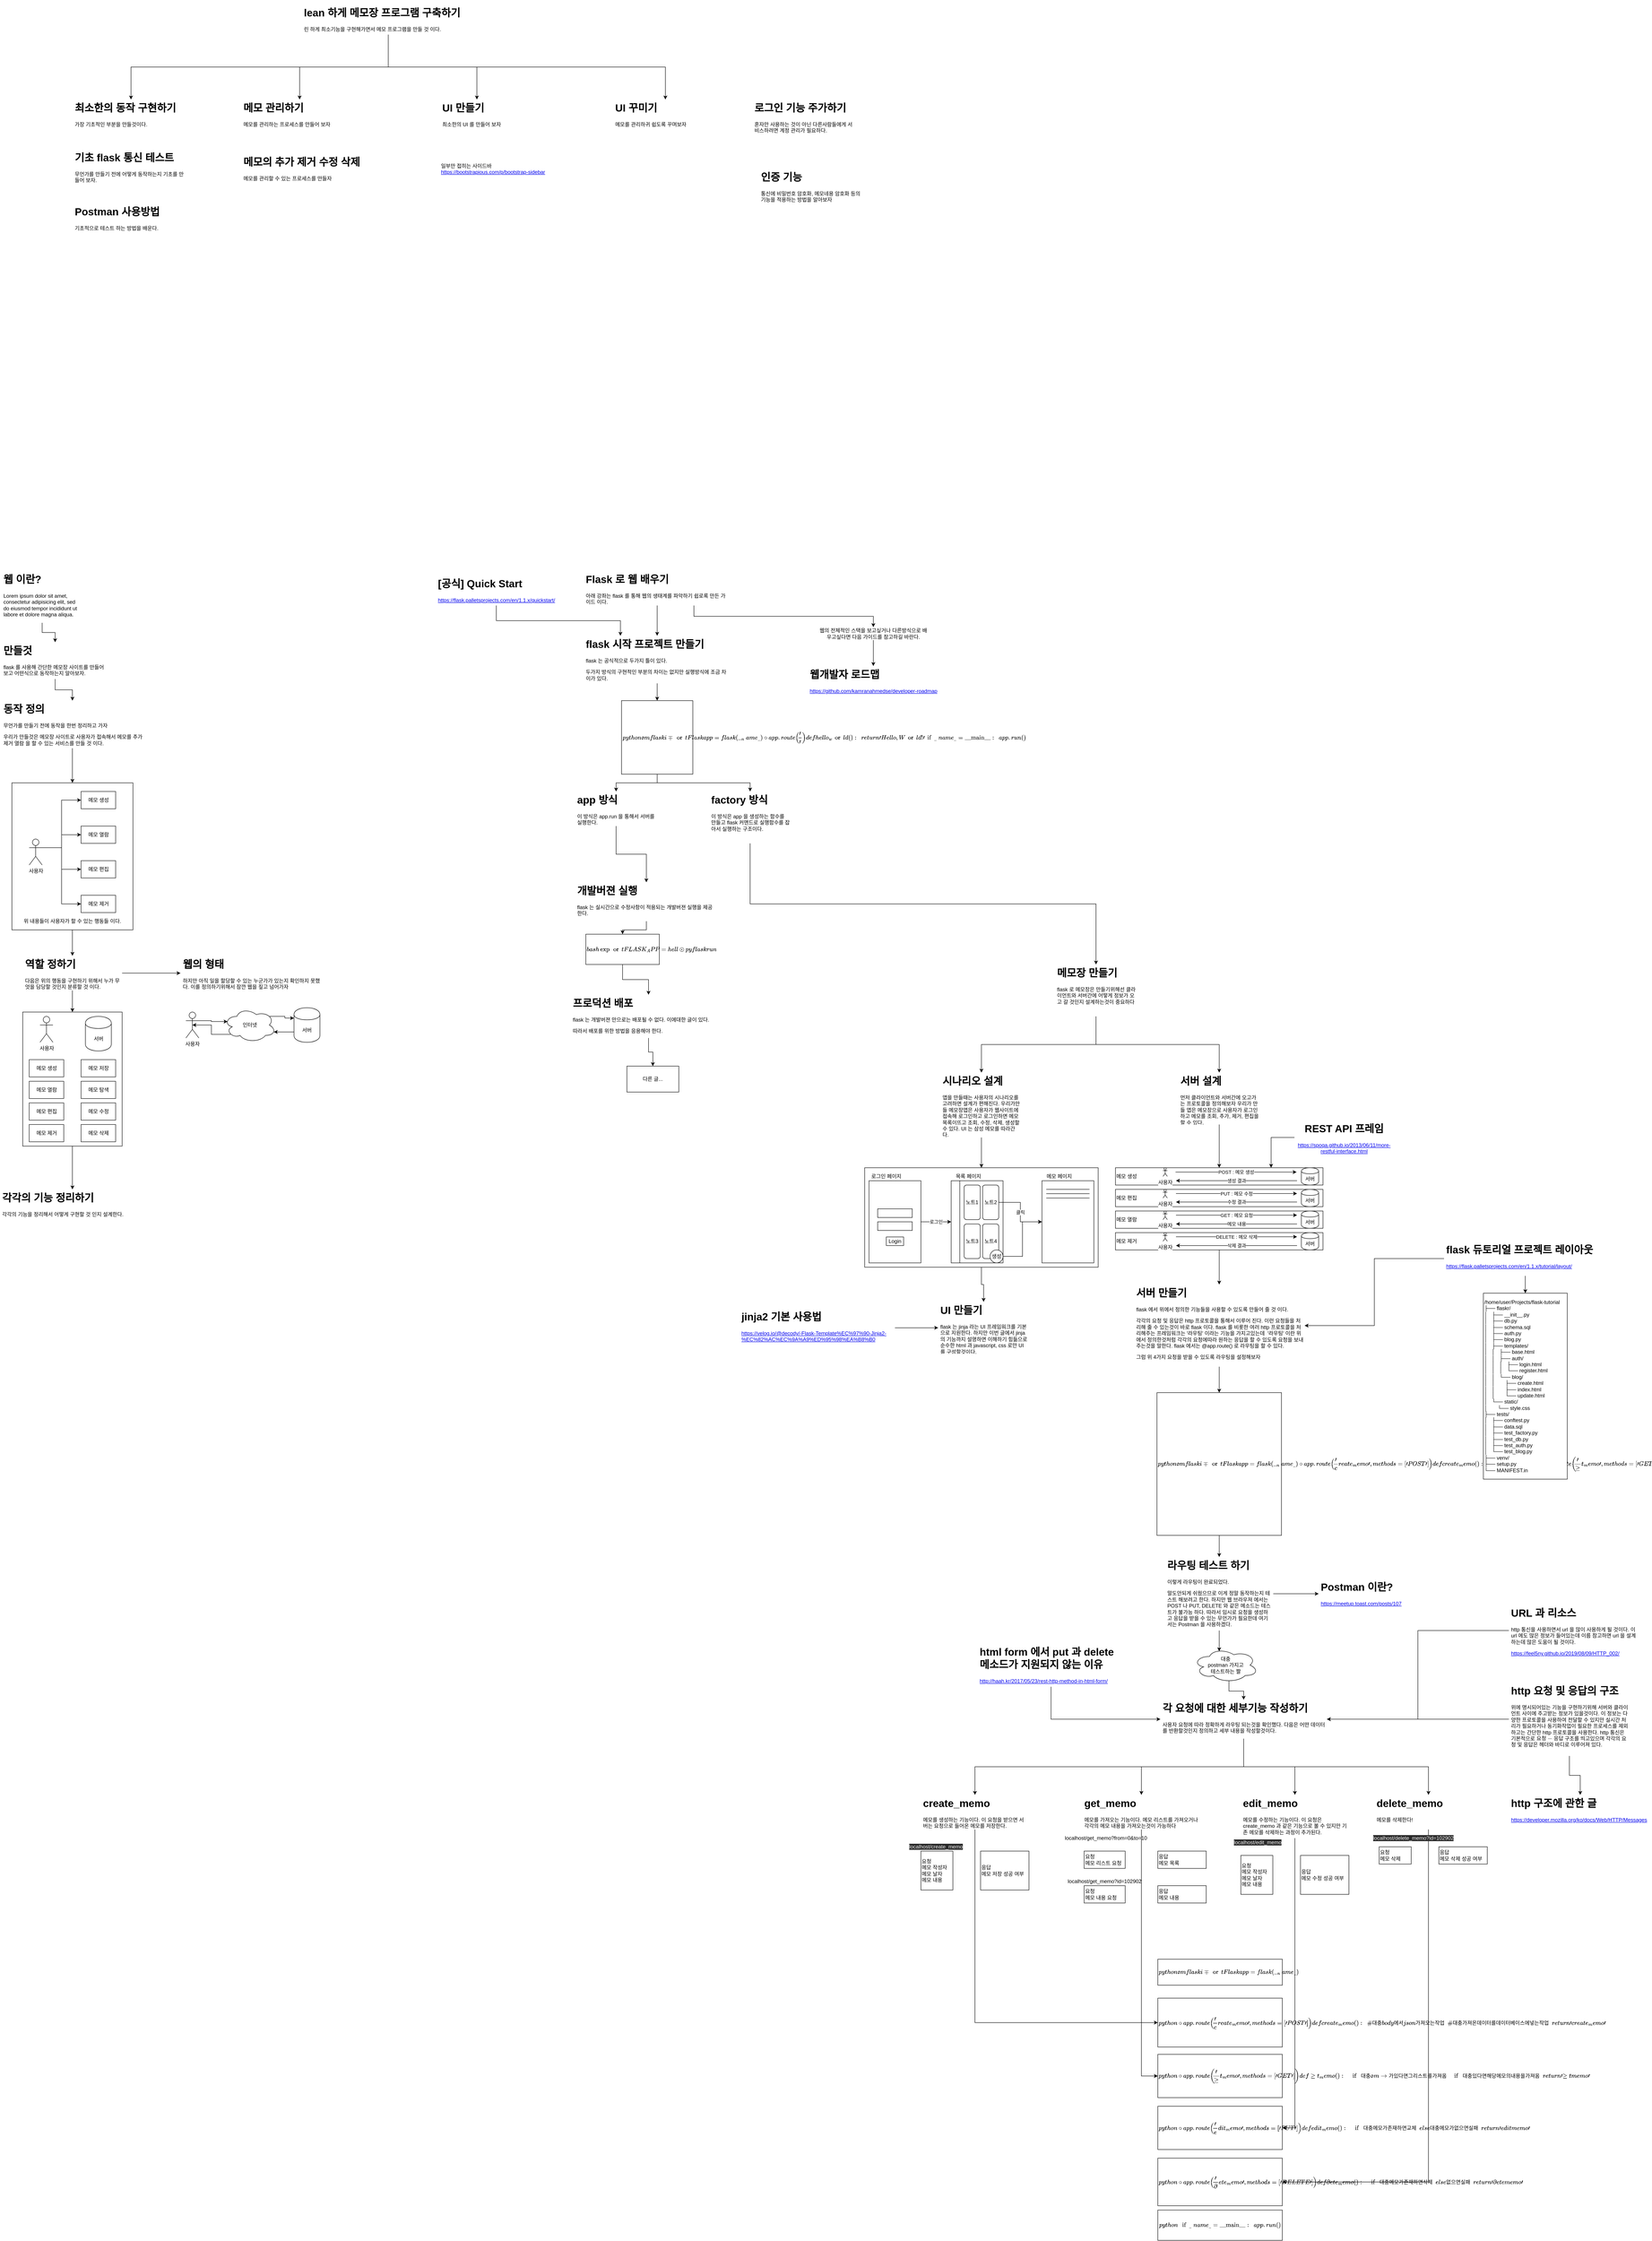 <mxfile version="13.1.3">
    <diagram id="6hGFLwfOUW9BJ-s0fimq" name="Page-1">
        <mxGraphModel dx="1481" dy="1969" grid="1" gridSize="10" guides="1" tooltips="1" connect="1" arrows="1" fold="1" page="1" pageScale="1" pageWidth="827" pageHeight="1169" math="0" shadow="0">
            <root>
                <mxCell id="0"/>
                <mxCell id="1" parent="0"/>
                <mxCell id="62" style="edgeStyle=orthogonalEdgeStyle;rounded=0;orthogonalLoop=1;jettySize=auto;html=1;exitX=0.5;exitY=1;exitDx=0;exitDy=0;entryX=0.5;entryY=0;entryDx=0;entryDy=0;" parent="1" source="58" target="61" edge="1">
                    <mxGeometry relative="1" as="geometry"/>
                </mxCell>
                <mxCell id="58" value="" style="rounded=0;whiteSpace=wrap;html=1;" parent="1" vertex="1">
                    <mxGeometry x="-697.5" y="1240" width="230" height="310" as="geometry"/>
                </mxCell>
                <mxCell id="26" style="edgeStyle=orthogonalEdgeStyle;rounded=0;orthogonalLoop=1;jettySize=auto;html=1;exitX=0.5;exitY=1;exitDx=0;exitDy=0;entryX=0.5;entryY=0;entryDx=0;entryDy=0;" parent="1" source="22" target="24" edge="1">
                    <mxGeometry relative="1" as="geometry">
                        <mxPoint x="-557.5" y="1090" as="targetPoint"/>
                    </mxGeometry>
                </mxCell>
                <mxCell id="22" value="" style="rounded=0;whiteSpace=wrap;html=1;" parent="1" vertex="1">
                    <mxGeometry x="-722.5" y="710" width="280" height="340" as="geometry"/>
                </mxCell>
                <mxCell id="6" style="edgeStyle=orthogonalEdgeStyle;rounded=0;orthogonalLoop=1;jettySize=auto;html=1;exitX=0.75;exitY=1;exitDx=0;exitDy=0;entryX=0.5;entryY=0;entryDx=0;entryDy=0;" parent="1" source="2" target="4" edge="1">
                    <mxGeometry relative="1" as="geometry"/>
                </mxCell>
                <mxCell id="69" style="edgeStyle=orthogonalEdgeStyle;rounded=0;orthogonalLoop=1;jettySize=auto;html=1;exitX=0.5;exitY=1;exitDx=0;exitDy=0;entryX=0.5;entryY=0;entryDx=0;entryDy=0;" parent="1" source="2" target="64" edge="1">
                    <mxGeometry relative="1" as="geometry"/>
                </mxCell>
                <mxCell id="2" value="&lt;h1&gt;Flask 로 웹 배우기&lt;/h1&gt;&lt;p&gt;아래 강좌는 flask 를 통해 웹의 생태계를 파악하기 쉽로록 만든 가이드 이다.&lt;/p&gt;" style="text;html=1;strokeColor=none;fillColor=none;spacing=5;spacingTop=-20;whiteSpace=wrap;overflow=hidden;rounded=0;" parent="1" vertex="1">
                    <mxGeometry x="600" y="220" width="340" height="80" as="geometry"/>
                </mxCell>
                <mxCell id="5" style="edgeStyle=orthogonalEdgeStyle;rounded=0;orthogonalLoop=1;jettySize=auto;html=1;exitX=0.5;exitY=1;exitDx=0;exitDy=0;entryX=0.5;entryY=0;entryDx=0;entryDy=0;" parent="1" source="4" target="167" edge="1">
                    <mxGeometry relative="1" as="geometry"/>
                </mxCell>
                <mxCell id="4" value="웹의 전체적인 스택을 보고싶거나 다른방식으로 배우고싶다면 다음 가이드를 참고하길 바란다." style="text;html=1;strokeColor=none;fillColor=none;align=center;verticalAlign=middle;whiteSpace=wrap;rounded=0;" parent="1" vertex="1">
                    <mxGeometry x="1140" y="350" width="260" height="30" as="geometry"/>
                </mxCell>
                <mxCell id="63" style="edgeStyle=orthogonalEdgeStyle;rounded=0;orthogonalLoop=1;jettySize=auto;html=1;exitX=0.5;exitY=1;exitDx=0;exitDy=0;entryX=0.5;entryY=0;entryDx=0;entryDy=0;" parent="1" source="7" target="8" edge="1">
                    <mxGeometry relative="1" as="geometry"/>
                </mxCell>
                <mxCell id="7" value="&lt;h1&gt;웹 이란?&lt;/h1&gt;&lt;p&gt;Lorem ipsum dolor sit amet, consectetur adipisicing elit, sed do eiusmod tempor incididunt ut labore et dolore magna aliqua.&lt;/p&gt;" style="text;html=1;strokeColor=none;fillColor=none;spacing=5;spacingTop=-20;whiteSpace=wrap;overflow=hidden;rounded=0;" parent="1" vertex="1">
                    <mxGeometry x="-747.5" y="220" width="190" height="120" as="geometry"/>
                </mxCell>
                <mxCell id="21" style="edgeStyle=orthogonalEdgeStyle;rounded=0;orthogonalLoop=1;jettySize=auto;html=1;exitX=0.5;exitY=1;exitDx=0;exitDy=0;entryX=0.5;entryY=0;entryDx=0;entryDy=0;" parent="1" source="8" target="9" edge="1">
                    <mxGeometry relative="1" as="geometry"/>
                </mxCell>
                <mxCell id="8" value="&lt;h1&gt;만들것&lt;/h1&gt;&lt;p&gt;flask 를 사용해 간단한 메모장 사이트를 만들어보고 어떤식으로 동작하는지 알아보자.&lt;/p&gt;" style="text;html=1;strokeColor=none;fillColor=none;spacing=5;spacingTop=-20;whiteSpace=wrap;overflow=hidden;rounded=0;" parent="1" vertex="1">
                    <mxGeometry x="-747.5" y="385" width="250" height="85" as="geometry"/>
                </mxCell>
                <mxCell id="23" style="edgeStyle=orthogonalEdgeStyle;rounded=0;orthogonalLoop=1;jettySize=auto;html=1;exitX=0.5;exitY=1;exitDx=0;exitDy=0;entryX=0.5;entryY=0;entryDx=0;entryDy=0;" parent="1" source="9" target="22" edge="1">
                    <mxGeometry relative="1" as="geometry"/>
                </mxCell>
                <mxCell id="9" value="&lt;h1&gt;동작 정의&lt;/h1&gt;&lt;p&gt;무언가를 만들기 전에 동작을 한번 정리하고 가자&lt;/p&gt;&lt;p&gt;우리가 만들것은 메모장 사이트로 사용자가 접속해서 메모를 추가 제거 열람 을 할 수 있는 서비스를 만들 것 이다.&lt;/p&gt;" style="text;html=1;strokeColor=none;fillColor=none;spacing=5;spacingTop=-20;whiteSpace=wrap;overflow=hidden;rounded=0;" parent="1" vertex="1">
                    <mxGeometry x="-747.5" y="520" width="330" height="110" as="geometry"/>
                </mxCell>
                <mxCell id="16" style="edgeStyle=orthogonalEdgeStyle;rounded=0;orthogonalLoop=1;jettySize=auto;html=1;exitX=1;exitY=0.333;exitDx=0;exitDy=0;exitPerimeter=0;entryX=0;entryY=0.5;entryDx=0;entryDy=0;" parent="1" source="10" target="12" edge="1">
                    <mxGeometry relative="1" as="geometry"/>
                </mxCell>
                <mxCell id="17" style="edgeStyle=orthogonalEdgeStyle;rounded=0;orthogonalLoop=1;jettySize=auto;html=1;exitX=1;exitY=0.333;exitDx=0;exitDy=0;exitPerimeter=0;entryX=0;entryY=0.5;entryDx=0;entryDy=0;" parent="1" source="10" target="13" edge="1">
                    <mxGeometry relative="1" as="geometry"/>
                </mxCell>
                <mxCell id="18" style="edgeStyle=orthogonalEdgeStyle;rounded=0;orthogonalLoop=1;jettySize=auto;html=1;exitX=1;exitY=0.333;exitDx=0;exitDy=0;exitPerimeter=0;entryX=0;entryY=0.5;entryDx=0;entryDy=0;" parent="1" source="10" target="15" edge="1">
                    <mxGeometry relative="1" as="geometry"/>
                </mxCell>
                <mxCell id="19" style="edgeStyle=orthogonalEdgeStyle;rounded=0;orthogonalLoop=1;jettySize=auto;html=1;exitX=1;exitY=0.333;exitDx=0;exitDy=0;exitPerimeter=0;entryX=0;entryY=0.5;entryDx=0;entryDy=0;" parent="1" source="10" target="14" edge="1">
                    <mxGeometry relative="1" as="geometry"/>
                </mxCell>
                <mxCell id="10" value="&lt;font color=&quot;#000000&quot;&gt;사용자&lt;/font&gt;" style="shape=umlActor;verticalLabelPosition=bottom;labelBackgroundColor=#ffffff;verticalAlign=top;html=1;outlineConnect=0;" parent="1" vertex="1">
                    <mxGeometry x="-682.5" y="840" width="30" height="60" as="geometry"/>
                </mxCell>
                <mxCell id="12" value="메모 생성" style="rounded=0;whiteSpace=wrap;html=1;" parent="1" vertex="1">
                    <mxGeometry x="-562.5" y="730" width="80" height="40" as="geometry"/>
                </mxCell>
                <mxCell id="13" value="메모 열람" style="rounded=0;whiteSpace=wrap;html=1;" parent="1" vertex="1">
                    <mxGeometry x="-562.5" y="810" width="80" height="40" as="geometry"/>
                </mxCell>
                <mxCell id="14" value="메모 제거" style="rounded=0;whiteSpace=wrap;html=1;" parent="1" vertex="1">
                    <mxGeometry x="-562.5" y="970" width="80" height="40" as="geometry"/>
                </mxCell>
                <mxCell id="15" value="메모 편집" style="rounded=0;whiteSpace=wrap;html=1;" parent="1" vertex="1">
                    <mxGeometry x="-562.5" y="890" width="80" height="40" as="geometry"/>
                </mxCell>
                <mxCell id="20" value="위 내용들이 사용자가 할 수 있는 행동들 이다." style="text;html=1;strokeColor=none;fillColor=none;align=center;verticalAlign=middle;whiteSpace=wrap;rounded=0;" parent="1" vertex="1">
                    <mxGeometry x="-705" y="1020" width="245" height="20" as="geometry"/>
                </mxCell>
                <mxCell id="44" style="edgeStyle=orthogonalEdgeStyle;rounded=0;orthogonalLoop=1;jettySize=auto;html=1;exitX=1;exitY=0.5;exitDx=0;exitDy=0;entryX=0;entryY=0.5;entryDx=0;entryDy=0;" parent="1" source="24" target="43" edge="1">
                    <mxGeometry relative="1" as="geometry"/>
                </mxCell>
                <mxCell id="59" style="edgeStyle=orthogonalEdgeStyle;rounded=0;orthogonalLoop=1;jettySize=auto;html=1;exitX=0.5;exitY=1;exitDx=0;exitDy=0;entryX=0.5;entryY=0;entryDx=0;entryDy=0;" parent="1" source="24" target="58" edge="1">
                    <mxGeometry relative="1" as="geometry"/>
                </mxCell>
                <mxCell id="24" value="&lt;h1&gt;역할 정하기&lt;/h1&gt;&lt;p&gt;다음은 위의 행동을 구현하기 위해서 누가 무엇을 담당할 것인지 분류할 것 이다.&lt;/p&gt;" style="text;html=1;strokeColor=none;fillColor=none;spacing=5;spacingTop=-20;whiteSpace=wrap;overflow=hidden;rounded=0;" parent="1" vertex="1">
                    <mxGeometry x="-697.5" y="1110" width="230" height="80" as="geometry"/>
                </mxCell>
                <mxCell id="37" value="&lt;font color=&quot;#000000&quot;&gt;사용자&lt;/font&gt;" style="shape=umlActor;verticalLabelPosition=bottom;labelBackgroundColor=#ffffff;verticalAlign=top;html=1;outlineConnect=0;" parent="1" vertex="1">
                    <mxGeometry x="-657.5" y="1250" width="30" height="60" as="geometry"/>
                </mxCell>
                <mxCell id="38" value="메모 생성" style="rounded=0;whiteSpace=wrap;html=1;" parent="1" vertex="1">
                    <mxGeometry x="-682.5" y="1350" width="80" height="40" as="geometry"/>
                </mxCell>
                <mxCell id="39" value="메모 열람" style="rounded=0;whiteSpace=wrap;html=1;" parent="1" vertex="1">
                    <mxGeometry x="-682.5" y="1400" width="80" height="40" as="geometry"/>
                </mxCell>
                <mxCell id="40" value="메모 제거" style="rounded=0;whiteSpace=wrap;html=1;" parent="1" vertex="1">
                    <mxGeometry x="-682.5" y="1500" width="80" height="40" as="geometry"/>
                </mxCell>
                <mxCell id="41" value="메모 편집" style="rounded=0;whiteSpace=wrap;html=1;" parent="1" vertex="1">
                    <mxGeometry x="-682.5" y="1450" width="80" height="40" as="geometry"/>
                </mxCell>
                <mxCell id="43" value="&lt;h1&gt;웹의 형태&lt;/h1&gt;&lt;p&gt;하지만 아직 일을 할당할 수 있는 누군가가 있는지 확인하지 못했다. 이를 정의하기위해서 잠깐 웹을 짚고 넘어가자&lt;br&gt;&lt;/p&gt;" style="text;html=1;strokeColor=none;fillColor=none;spacing=5;spacingTop=-20;whiteSpace=wrap;overflow=hidden;rounded=0;" parent="1" vertex="1">
                    <mxGeometry x="-332.5" y="1110" width="335" height="80" as="geometry"/>
                </mxCell>
                <mxCell id="49" style="edgeStyle=orthogonalEdgeStyle;rounded=0;orthogonalLoop=1;jettySize=auto;html=1;exitX=1;exitY=0.333;exitDx=0;exitDy=0;exitPerimeter=0;entryX=0.07;entryY=0.4;entryDx=0;entryDy=0;entryPerimeter=0;" parent="1" source="46" target="47" edge="1">
                    <mxGeometry relative="1" as="geometry"/>
                </mxCell>
                <mxCell id="46" value="&lt;font color=&quot;#000000&quot;&gt;사용자&lt;/font&gt;" style="shape=umlActor;verticalLabelPosition=bottom;labelBackgroundColor=#ffffff;verticalAlign=top;html=1;outlineConnect=0;" parent="1" vertex="1">
                    <mxGeometry x="-320" y="1240" width="30" height="60" as="geometry"/>
                </mxCell>
                <mxCell id="50" style="edgeStyle=orthogonalEdgeStyle;rounded=0;orthogonalLoop=1;jettySize=auto;html=1;exitX=0.13;exitY=0.77;exitDx=0;exitDy=0;exitPerimeter=0;entryX=0.5;entryY=0.5;entryDx=0;entryDy=0;entryPerimeter=0;" parent="1" source="47" target="46" edge="1">
                    <mxGeometry relative="1" as="geometry"/>
                </mxCell>
                <mxCell id="51" style="edgeStyle=orthogonalEdgeStyle;rounded=0;orthogonalLoop=1;jettySize=auto;html=1;exitX=0.88;exitY=0.25;exitDx=0;exitDy=0;exitPerimeter=0;entryX=0;entryY=0.3;entryDx=0;entryDy=0;" parent="1" source="47" target="48" edge="1">
                    <mxGeometry relative="1" as="geometry"/>
                </mxCell>
                <mxCell id="47" value="인터넷" style="ellipse;shape=cloud;whiteSpace=wrap;html=1;" parent="1" vertex="1">
                    <mxGeometry x="-232" y="1230" width="120" height="80" as="geometry"/>
                </mxCell>
                <mxCell id="52" style="edgeStyle=orthogonalEdgeStyle;rounded=0;orthogonalLoop=1;jettySize=auto;html=1;exitX=0;exitY=0.7;exitDx=0;exitDy=0;entryX=0.96;entryY=0.7;entryDx=0;entryDy=0;entryPerimeter=0;" parent="1" source="48" target="47" edge="1">
                    <mxGeometry relative="1" as="geometry"/>
                </mxCell>
                <mxCell id="48" value="서버" style="shape=cylinder;whiteSpace=wrap;html=1;boundedLbl=1;backgroundOutline=1;" parent="1" vertex="1">
                    <mxGeometry x="-70" y="1230" width="60" height="80" as="geometry"/>
                </mxCell>
                <mxCell id="53" value="서버" style="shape=cylinder;whiteSpace=wrap;html=1;boundedLbl=1;backgroundOutline=1;" parent="1" vertex="1">
                    <mxGeometry x="-552.5" y="1250" width="60" height="80" as="geometry"/>
                </mxCell>
                <mxCell id="54" value="메모 저장" style="rounded=0;whiteSpace=wrap;html=1;" parent="1" vertex="1">
                    <mxGeometry x="-562.5" y="1350" width="80" height="40" as="geometry"/>
                </mxCell>
                <mxCell id="55" value="메모 탐색" style="rounded=0;whiteSpace=wrap;html=1;" parent="1" vertex="1">
                    <mxGeometry x="-562.5" y="1400" width="80" height="40" as="geometry"/>
                </mxCell>
                <mxCell id="56" value="메모 삭제" style="rounded=0;whiteSpace=wrap;html=1;" parent="1" vertex="1">
                    <mxGeometry x="-562.5" y="1500" width="80" height="40" as="geometry"/>
                </mxCell>
                <mxCell id="57" value="메모 수정" style="rounded=0;whiteSpace=wrap;html=1;" parent="1" vertex="1">
                    <mxGeometry x="-562.5" y="1450" width="80" height="40" as="geometry"/>
                </mxCell>
                <mxCell id="61" value="&lt;h1&gt;각각의 기능 정리하기&lt;/h1&gt;&lt;p&gt;각각의 기능을 정리해서 어떻게 구현할 것 인지 설계한다.&lt;/p&gt;" style="text;html=1;strokeColor=none;fillColor=none;spacing=5;spacingTop=-20;whiteSpace=wrap;overflow=hidden;rounded=0;" parent="1" vertex="1">
                    <mxGeometry x="-750" y="1650" width="335" height="70" as="geometry"/>
                </mxCell>
                <mxCell id="67" style="edgeStyle=orthogonalEdgeStyle;rounded=0;orthogonalLoop=1;jettySize=auto;html=1;exitX=0.5;exitY=1;exitDx=0;exitDy=0;entryX=0.5;entryY=0;entryDx=0;entryDy=0;" parent="1" source="240" target="66" edge="1">
                    <mxGeometry relative="1" as="geometry">
                        <mxPoint x="695" y="550" as="targetPoint"/>
                    </mxGeometry>
                </mxCell>
                <mxCell id="68" style="edgeStyle=orthogonalEdgeStyle;rounded=0;orthogonalLoop=1;jettySize=auto;html=1;exitX=0.5;exitY=1;exitDx=0;exitDy=0;entryX=0.5;entryY=0;entryDx=0;entryDy=0;" parent="1" source="240" target="65" edge="1">
                    <mxGeometry relative="1" as="geometry"/>
                </mxCell>
                <mxCell id="64" value="&lt;h1&gt;flask 시작 프로젝트 만들기&lt;/h1&gt;&lt;p&gt;flask 는 공식적으로 두가지 틀이 있다.&lt;/p&gt;&lt;p&gt;두가지 방식의 구현적인 부분의 차이는 없지만 실행방식에 조금 차이가 있다.&lt;/p&gt;" style="text;html=1;strokeColor=none;fillColor=none;spacing=5;spacingTop=-20;whiteSpace=wrap;overflow=hidden;rounded=0;" parent="1" vertex="1">
                    <mxGeometry x="600" y="370" width="340" height="110" as="geometry"/>
                </mxCell>
                <mxCell id="239" style="edgeStyle=orthogonalEdgeStyle;rounded=0;orthogonalLoop=1;jettySize=auto;html=1;exitX=0.5;exitY=1;exitDx=0;exitDy=0;entryX=0.5;entryY=0;entryDx=0;entryDy=0;" parent="1" source="65" target="85" edge="1">
                    <mxGeometry relative="1" as="geometry"/>
                </mxCell>
                <mxCell id="65" value="&lt;h1&gt;factory 방식&lt;/h1&gt;&lt;p&gt;이 방식은 app 을 생성하는 함수를 만들고 flask 커맨드로 실행함수를 잡아서 실행하는 구조이다.&lt;/p&gt;" style="text;html=1;strokeColor=none;fillColor=none;spacing=5;spacingTop=-20;whiteSpace=wrap;overflow=hidden;rounded=0;" parent="1" vertex="1">
                    <mxGeometry x="890" y="730" width="190" height="120" as="geometry"/>
                </mxCell>
                <mxCell id="72" style="edgeStyle=orthogonalEdgeStyle;rounded=0;orthogonalLoop=1;jettySize=auto;html=1;exitX=0.5;exitY=1;exitDx=0;exitDy=0;entryX=0.5;entryY=0;entryDx=0;entryDy=0;" parent="1" source="64" target="240" edge="1">
                    <mxGeometry relative="1" as="geometry">
                        <mxPoint x="687.5" y="690.0" as="targetPoint"/>
                    </mxGeometry>
                </mxCell>
                <mxCell id="66" value="&lt;h1&gt;app 방식&lt;/h1&gt;&lt;p&gt;이 방식은 app.run 을 통해서 서버를 실행한다.&lt;/p&gt;" style="text;html=1;strokeColor=none;fillColor=none;spacing=5;spacingTop=-20;whiteSpace=wrap;overflow=hidden;rounded=0;" parent="1" vertex="1">
                    <mxGeometry x="580" y="730" width="190" height="80" as="geometry"/>
                </mxCell>
                <mxCell id="79" style="edgeStyle=orthogonalEdgeStyle;rounded=0;orthogonalLoop=1;jettySize=auto;html=1;exitX=0.5;exitY=1;exitDx=0;exitDy=0;entryX=0.5;entryY=0;entryDx=0;entryDy=0;" parent="1" source="66" target="73" edge="1">
                    <mxGeometry relative="1" as="geometry">
                        <mxPoint x="687.5" y="860" as="sourcePoint"/>
                    </mxGeometry>
                </mxCell>
                <mxCell id="80" style="edgeStyle=orthogonalEdgeStyle;rounded=0;orthogonalLoop=1;jettySize=auto;html=1;exitX=0.5;exitY=1;exitDx=0;exitDy=0;entryX=0.5;entryY=0;entryDx=0;entryDy=0;" parent="1" source="73" target="78" edge="1">
                    <mxGeometry relative="1" as="geometry"/>
                </mxCell>
                <mxCell id="73" value="&lt;h1&gt;개발버젼 실행&lt;/h1&gt;&lt;p&gt;flask 는 실시간으로 수정사항이 적용되는 개발버젼 실행을 제공한다.&lt;/p&gt;" style="text;html=1;strokeColor=none;fillColor=none;spacing=5;spacingTop=-20;whiteSpace=wrap;overflow=hidden;rounded=0;align=left;" parent="1" vertex="1">
                    <mxGeometry x="580" y="940" width="330" height="90" as="geometry"/>
                </mxCell>
                <mxCell id="83" value="" style="edgeStyle=orthogonalEdgeStyle;rounded=0;orthogonalLoop=1;jettySize=auto;html=1;entryX=0.5;entryY=0;entryDx=0;entryDy=0;" parent="1" source="74" target="84" edge="1">
                    <mxGeometry relative="1" as="geometry">
                        <mxPoint x="760" y="1360" as="targetPoint"/>
                    </mxGeometry>
                </mxCell>
                <mxCell id="74" value="&lt;h1&gt;프로덕션 배포&lt;/h1&gt;&lt;p&gt;flask 는 개발버젼 만으로는 배포될 수 없다. 이에대한 글이 있다.&lt;/p&gt;&lt;p&gt;따라서 배포를 위한 방법을 응용해야 한다.&lt;/p&gt;" style="text;html=1;strokeColor=none;fillColor=none;spacing=5;spacingTop=-20;whiteSpace=wrap;overflow=hidden;rounded=0;align=left;" parent="1" vertex="1">
                    <mxGeometry x="570" y="1200" width="360" height="100" as="geometry"/>
                </mxCell>
                <mxCell id="81" style="edgeStyle=orthogonalEdgeStyle;rounded=0;orthogonalLoop=1;jettySize=auto;html=1;exitX=0.5;exitY=1;exitDx=0;exitDy=0;entryX=0.5;entryY=0;entryDx=0;entryDy=0;" parent="1" source="78" target="74" edge="1">
                    <mxGeometry relative="1" as="geometry"/>
                </mxCell>
                <mxCell id="78" value="```bash&lt;br&gt;export FLASK_APP=hello.py&lt;br&gt;flask run&lt;br&gt;```" style="rounded=0;whiteSpace=wrap;html=1;align=left;" parent="1" vertex="1">
                    <mxGeometry x="605" y="1060" width="170" height="70" as="geometry"/>
                </mxCell>
                <mxCell id="84" value="다른 글..." style="rounded=0;whiteSpace=wrap;html=1;align=center;" parent="1" vertex="1">
                    <mxGeometry x="700" y="1365" width="120" height="60" as="geometry"/>
                </mxCell>
                <mxCell id="159" style="edgeStyle=orthogonalEdgeStyle;rounded=0;orthogonalLoop=1;jettySize=auto;html=1;exitX=0.5;exitY=1;exitDx=0;exitDy=0;entryX=0.5;entryY=0;entryDx=0;entryDy=0;" parent="1" source="85" target="87" edge="1">
                    <mxGeometry relative="1" as="geometry"/>
                </mxCell>
                <mxCell id="160" style="edgeStyle=orthogonalEdgeStyle;rounded=0;orthogonalLoop=1;jettySize=auto;html=1;exitX=0.5;exitY=1;exitDx=0;exitDy=0;entryX=0.5;entryY=0;entryDx=0;entryDy=0;" parent="1" source="85" target="86" edge="1">
                    <mxGeometry relative="1" as="geometry"/>
                </mxCell>
                <mxCell id="85" value="&lt;h1&gt;메모장 만들기&lt;/h1&gt;&lt;p&gt;flask 로 메모장은 만들기위해선 클라이언트와 서버간에 어떻게 정보가 오고 갈 것인지 설계하는것이 중요하다&lt;/p&gt;" style="text;html=1;strokeColor=none;fillColor=none;spacing=5;spacingTop=-20;whiteSpace=wrap;overflow=hidden;rounded=0;align=left;" parent="1" vertex="1">
                    <mxGeometry x="1690" y="1130" width="190" height="120" as="geometry"/>
                </mxCell>
                <mxCell id="158" style="edgeStyle=orthogonalEdgeStyle;rounded=0;orthogonalLoop=1;jettySize=auto;html=1;exitX=0.5;exitY=1;exitDx=0;exitDy=0;entryX=0.5;entryY=0;entryDx=0;entryDy=0;" parent="1" source="86" target="124" edge="1">
                    <mxGeometry relative="1" as="geometry"/>
                </mxCell>
                <mxCell id="86" value="&lt;h1&gt;서버 설계&lt;/h1&gt;&lt;p&gt;먼저 클라이언트와 서버간에 오고가는 프로토콜을 정의해보자 우리가 만들 앱은 메모장으로 사용자가 로그인하고 메모를 조회, 추가, 제거, 편집을 할 수 있다.&lt;/p&gt;" style="text;html=1;strokeColor=none;fillColor=none;spacing=5;spacingTop=-20;whiteSpace=wrap;overflow=hidden;rounded=0;align=left;" parent="1" vertex="1">
                    <mxGeometry x="1975" y="1380" width="190" height="120" as="geometry"/>
                </mxCell>
                <mxCell id="123" style="edgeStyle=orthogonalEdgeStyle;rounded=0;orthogonalLoop=1;jettySize=auto;html=1;exitX=0.5;exitY=1;exitDx=0;exitDy=0;entryX=0.5;entryY=0;entryDx=0;entryDy=0;" parent="1" source="87" target="121" edge="1">
                    <mxGeometry relative="1" as="geometry"/>
                </mxCell>
                <mxCell id="87" value="&lt;h1&gt;시나리오 설계&lt;/h1&gt;&lt;p&gt;앱을 만들때는 사용자의 시나리오를 고려하면 설계가 편해진다. 우리가만들 메모장앱은 사용자가 웹사이트에 접속해 로그인하고 로그인하면 메모 목록이뜨고 조회, 수정, 삭제, 생성할 수 있다. UI 는 삼성 메모를 따라간다.&lt;/p&gt;" style="text;html=1;strokeColor=none;fillColor=none;spacing=5;spacingTop=-20;whiteSpace=wrap;overflow=hidden;rounded=0;align=left;" parent="1" vertex="1">
                    <mxGeometry x="1425" y="1380" width="190" height="150" as="geometry"/>
                </mxCell>
                <mxCell id="122" value="" style="group" parent="1" vertex="1" connectable="0">
                    <mxGeometry x="1250" y="1600" width="540" height="230" as="geometry"/>
                </mxCell>
                <mxCell id="121" value="" style="rounded=0;whiteSpace=wrap;html=1;align=left;" parent="122" vertex="1">
                    <mxGeometry width="540" height="230" as="geometry"/>
                </mxCell>
                <mxCell id="88" value="" style="rounded=0;whiteSpace=wrap;html=1;align=left;" parent="122" vertex="1">
                    <mxGeometry x="10" y="30" width="120" height="190" as="geometry"/>
                </mxCell>
                <mxCell id="89" value="" style="rounded=0;whiteSpace=wrap;html=1;align=left;" parent="122" vertex="1">
                    <mxGeometry x="30" y="95" width="80" height="20" as="geometry"/>
                </mxCell>
                <mxCell id="92" value="" style="rounded=0;whiteSpace=wrap;html=1;align=left;" parent="122" vertex="1">
                    <mxGeometry x="30" y="125" width="80" height="20" as="geometry"/>
                </mxCell>
                <mxCell id="93" value="로그인 페이지" style="text;html=1;strokeColor=none;fillColor=none;align=center;verticalAlign=middle;whiteSpace=wrap;rounded=0;" parent="122" vertex="1">
                    <mxGeometry x="10" y="10" width="80" height="20" as="geometry"/>
                </mxCell>
                <mxCell id="94" value="Login" style="rounded=0;whiteSpace=wrap;html=1;align=center;" parent="122" vertex="1">
                    <mxGeometry x="50" y="160" width="40" height="20" as="geometry"/>
                </mxCell>
                <mxCell id="95" value="" style="rounded=0;whiteSpace=wrap;html=1;align=left;" parent="122" vertex="1">
                    <mxGeometry x="200" y="30" width="120" height="190" as="geometry"/>
                </mxCell>
                <mxCell id="100" value="로그인" style="edgeStyle=orthogonalEdgeStyle;rounded=0;orthogonalLoop=1;jettySize=auto;html=1;exitX=1;exitY=0.5;exitDx=0;exitDy=0;entryX=0;entryY=0.5;entryDx=0;entryDy=0;" parent="122" source="88" target="95" edge="1">
                    <mxGeometry relative="1" as="geometry"/>
                </mxCell>
                <mxCell id="98" value="목록 페이지" style="text;html=1;strokeColor=none;fillColor=none;align=center;verticalAlign=middle;whiteSpace=wrap;rounded=0;" parent="122" vertex="1">
                    <mxGeometry x="200" y="10" width="80" height="20" as="geometry"/>
                </mxCell>
                <mxCell id="105" value="" style="rounded=0;whiteSpace=wrap;html=1;align=left;" parent="122" vertex="1">
                    <mxGeometry x="200" y="30" width="20" height="190" as="geometry"/>
                </mxCell>
                <mxCell id="101" value="노트1&lt;span style=&quot;color: rgba(0 , 0 , 0 , 0) ; font-family: monospace ; font-size: 0px&quot;&gt;%3CmxGraphModel%3E%3Croot%3E%3CmxCell%20id%3D%220%22%2F%3E%3CmxCell%20id%3D%221%22%20parent%3D%220%22%2F%3E%3CmxCell%20id%3D%222%22%20value%3D%22%22%20style%3D%22rounded%3D0%3BwhiteSpace%3Dwrap%3Bhtml%3D1%3Balign%3Dleft%3B%22%20vertex%3D%221%22%20parent%3D%221%22%3E%3CmxGeometry%20x%3D%22850%22%20y%3D%221510%22%20width%3D%22120%22%20height%3D%22190%22%20as%3D%22geometry%22%2F%3E%3C%2FmxCell%3E%3CmxCell%20id%3D%223%22%20value%3D%22%22%20style%3D%22rounded%3D0%3BwhiteSpace%3Dwrap%3Bhtml%3D1%3Balign%3Dleft%3B%22%20vertex%3D%221%22%20parent%3D%221%22%3E%3CmxGeometry%20x%3D%22870%22%20y%3D%221575%22%20width%3D%2280%22%20height%3D%2220%22%20as%3D%22geometry%22%2F%3E%3C%2FmxCell%3E%3CmxCell%20id%3D%224%22%20value%3D%22%22%20style%3D%22rounded%3D0%3BwhiteSpace%3Dwrap%3Bhtml%3D1%3Balign%3Dleft%3B%22%20vertex%3D%221%22%20parent%3D%221%22%3E%3CmxGeometry%20x%3D%22870%22%20y%3D%221605%22%20width%3D%2280%22%20height%3D%2220%22%20as%3D%22geometry%22%2F%3E%3C%2FmxCell%3E%3CmxCell%20id%3D%225%22%20value%3D%22%EB%A1%9C%EA%B7%B8%EC%9D%B8%20%ED%8E%98%EC%9D%B4%EC%A7%80%22%20style%3D%22text%3Bhtml%3D1%3BstrokeColor%3Dnone%3BfillColor%3Dnone%3Balign%3Dcenter%3BverticalAlign%3Dmiddle%3BwhiteSpace%3Dwrap%3Brounded%3D0%3B%22%20vertex%3D%221%22%20parent%3D%221%22%3E%3CmxGeometry%20x%3D%22850%22%20y%3D%221490%22%20width%3D%2280%22%20height%3D%2220%22%20as%3D%22geometry%22%2F%3E%3C%2FmxCell%3E%3CmxCell%20id%3D%226%22%20value%3D%22Login%22%20style%3D%22rounded%3D0%3BwhiteSpace%3Dwrap%3Bhtml%3D1%3Balign%3Dcenter%3B%22%20vertex%3D%221%22%20parent%3D%221%22%3E%3CmxGeometry%20x%3D%22890%22%20y%3D%221640%22%20width%3D%2240%22%20height%3D%2220%22%20as%3D%22geometry%22%2F%3E%3C%2FmxCell%3E%3C%2Froot%3E%3C%2FmxGraphModel%3E&lt;/span&gt;" style="rounded=1;whiteSpace=wrap;html=1;align=center;" parent="122" vertex="1">
                    <mxGeometry x="230" y="40" width="37.333" height="80" as="geometry"/>
                </mxCell>
                <mxCell id="102" value="노트2&lt;span style=&quot;color: rgba(0 , 0 , 0 , 0) ; font-family: monospace ; font-size: 0px&quot;&gt;%3CmxGraphModel%3E%3Croot%3E%3CmxCell%20id%3D%220%22%2F%3E%3CmxCell%20id%3D%221%22%20parent%3D%220%22%2F%3E%3CmxCell%20id%3D%222%22%20value%3D%22%22%20style%3D%22rounded%3D0%3BwhiteSpace%3Dwrap%3Bhtml%3D1%3Balign%3Dleft%3B%22%20vertex%3D%221%22%20parent%3D%221%22%3E%3CmxGeometry%20x%3D%22850%22%20y%3D%221510%22%20width%3D%22120%22%20height%3D%22190%22%20as%3D%22geometry%22%2F%3E%3C%2FmxCell%3E%3CmxCell%20id%3D%223%22%20value%3D%22%22%20style%3D%22rounded%3D0%3BwhiteSpace%3Dwrap%3Bhtml%3D1%3Balign%3Dleft%3B%22%20vertex%3D%221%22%20parent%3D%221%22%3E%3CmxGeometry%20x%3D%22870%22%20y%3D%221575%22%20width%3D%2280%22%20height%3D%2220%22%20as%3D%22geometry%22%2F%3E%3C%2FmxCell%3E%3CmxCell%20id%3D%224%22%20value%3D%22%22%20style%3D%22rounded%3D0%3BwhiteSpace%3Dwrap%3Bhtml%3D1%3Balign%3Dleft%3B%22%20vertex%3D%221%22%20parent%3D%221%22%3E%3CmxGeometry%20x%3D%22870%22%20y%3D%221605%22%20width%3D%2280%22%20height%3D%2220%22%20as%3D%22geometry%22%2F%3E%3C%2FmxCell%3E%3CmxCell%20id%3D%225%22%20value%3D%22%EB%A1%9C%EA%B7%B8%EC%9D%B8%20%ED%8E%98%EC%9D%B4%EC%A7%80%22%20style%3D%22text%3Bhtml%3D1%3BstrokeColor%3Dnone%3BfillColor%3Dnone%3Balign%3Dcenter%3BverticalAlign%3Dmiddle%3BwhiteSpace%3Dwrap%3Brounded%3D0%3B%22%20vertex%3D%221%22%20parent%3D%221%22%3E%3CmxGeometry%20x%3D%22850%22%20y%3D%221490%22%20width%3D%2280%22%20height%3D%2220%22%20as%3D%22geometry%22%2F%3E%3C%2FmxCell%3E%3CmxCell%20id%3D%226%22%20value%3D%22Login%22%20style%3D%22rounded%3D0%3BwhiteSpace%3Dwrap%3Bhtml%3D1%3Balign%3Dcenter%3B%22%20vertex%3D%221%22%20parent%3D%221%22%3E%3CmxGeometry%20x%3D%22890%22%20y%3D%221640%22%20width%3D%2240%22%20height%3D%2220%22%20as%3D%22geometry%22%2F%3E%3C%2FmxCell%3E%3C%2Froot%3E%3C%2FmxGraphModel%32&lt;/span&gt;" style="rounded=1;whiteSpace=wrap;html=1;align=center;" parent="122" vertex="1">
                    <mxGeometry x="272.667" y="40" width="37.333" height="80" as="geometry"/>
                </mxCell>
                <mxCell id="103" value="노트3&lt;span style=&quot;color: rgba(0 , 0 , 0 , 0) ; font-family: monospace ; font-size: 0px&quot;&gt;%3CmxGraphModel%3E%3Croot%3E%3CmxCell%20id%3D%220%22%2F%3E%3CmxCell%20id%3D%221%22%20parent%3D%220%22%2F%3E%3CmxCell%20id%3D%222%22%20value%3D%22%22%20style%3D%22rounded%3D0%3BwhiteSpace%3Dwrap%3Bhtml%3D1%3Balign%3Dleft%3B%22%20vertex%3D%221%22%20parent%3D%221%22%3E%3CmxGeometry%20x%3D%22850%22%20y%3D%221510%22%20width%3D%22120%22%20height%3D%22190%22%20as%3D%22geometry%22%2F%3E%3C%2FmxCell%3E%3CmxCell%20id%3D%223%22%20value%3D%22%22%20style%3D%22rounded%3D0%3BwhiteSpace%3Dwrap%3Bhtml%3D1%3Balign%3Dleft%3B%22%20vertex%3D%221%22%20parent%3D%221%22%3E%3CmxGeometry%20x%3D%22870%22%20y%3D%221575%22%20width%3D%2280%22%20height%3D%2220%22%20as%3D%22geometry%22%2F%3E%3C%2FmxCell%3E%3CmxCell%20id%3D%224%22%20value%3D%22%22%20style%3D%22rounded%3D0%3BwhiteSpace%3Dwrap%3Bhtml%3D1%3Balign%3Dleft%3B%22%20vertex%3D%221%22%20parent%3D%221%22%3E%3CmxGeometry%20x%3D%22870%22%20y%3D%221605%22%20width%3D%2280%22%20height%3D%2220%22%20as%3D%22geometry%22%2F%3E%3C%2FmxCell%3E%3CmxCell%20id%3D%225%22%20value%3D%22%EB%A1%9C%EA%B7%B8%EC%9D%B8%20%ED%8E%98%EC%9D%B4%EC%A7%80%22%20style%3D%22text%3Bhtml%3D1%3BstrokeColor%3Dnone%3BfillColor%3Dnone%3Balign%3Dcenter%3BverticalAlign%3Dmiddle%3BwhiteSpace%3Dwrap%3Brounded%3D0%3B%22%20vertex%3D%221%22%20parent%3D%221%22%3E%3CmxGeometry%20x%3D%22850%22%20y%3D%221490%22%20width%3D%2280%22%20height%3D%2220%22%20as%3D%22geometry%22%2F%3E%3C%2FmxCell%3E%3CmxCell%20id%3D%226%22%20value%3D%22Login%22%20style%3D%22rounded%3D0%3BwhiteSpace%3Dwrap%3Bhtml%3D1%3Balign%3Dcenter%3B%22%20vertex%3D%221%22%20parent%3D%221%22%3E%3CmxGeometry%20x%3D%22890%22%20y%3D%221640%22%20width%3D%2240%22%20height%3D%2220%22%20as%3D%22geometry%22%2F%3E%3C%2FmxCell%3E%3C%2Froot%3E%3C%2FmxGraphModel%3E&lt;/span&gt;" style="rounded=1;whiteSpace=wrap;html=1;align=center;" parent="122" vertex="1">
                    <mxGeometry x="230" y="130" width="37.333" height="80" as="geometry"/>
                </mxCell>
                <mxCell id="104" value="노트4&lt;span style=&quot;color: rgba(0 , 0 , 0 , 0) ; font-family: monospace ; font-size: 0px&quot;&gt;%3CmxGraphModel%3E%3Croot%3E%3CmxCell%20id%3D%220%22%2F%3E%3CmxCell%20id%3D%221%22%20parent%3D%220%22%2F%3E%3CmxCell%20id%3D%222%22%20value%3D%22%22%20style%3D%22rounded%3D0%3BwhiteSpace%3Dwrap%3Bhtml%3D1%3Balign%3Dleft%3B%22%20vertex%3D%221%22%20parent%3D%221%22%3E%3CmxGeometry%20x%3D%22850%22%20y%3D%221510%22%20width%3D%22120%22%20height%3D%22190%22%20as%3D%22geometry%22%2F%3E%3C%2FmxCell%3E%3CmxCell%20id%3D%223%22%20value%3D%22%22%20style%3D%22rounded%3D0%3BwhiteSpace%3Dwrap%3Bhtml%3D1%3Balign%3Dleft%3B%22%20vertex%3D%221%22%20parent%3D%221%22%3E%3CmxGeometry%20x%3D%22870%22%20y%3D%221575%22%20width%3D%2280%22%20height%3D%2220%22%20as%3D%22geometry%22%2F%3E%3C%2FmxCell%3E%3CmxCell%20id%3D%224%22%20value%3D%22%22%20style%3D%22rounded%3D0%3BwhiteSpace%3Dwrap%3Bhtml%3D1%3Balign%3Dleft%3B%22%20vertex%3D%221%22%20parent%3D%221%22%3E%3CmxGeometry%20x%3D%22870%22%20y%3D%221605%22%20width%3D%2280%22%20height%3D%2220%22%20as%3D%22geometry%22%2F%3E%3C%2FmxCell%3E%3CmxCell%20id%3D%225%22%20value%3D%22%EB%A1%9C%EA%B7%B8%EC%9D%B8%20%ED%8E%98%EC%9D%B4%EC%A7%80%22%20style%3D%22text%3Bhtml%3D1%3BstrokeColor%3Dnone%3BfillColor%3Dnone%3Balign%3Dcenter%3BverticalAlign%3Dmiddle%3BwhiteSpace%3Dwrap%3Brounded%3D0%3B%22%20vertex%3D%221%22%20parent%3D%221%22%3E%3CmxGeometry%20x%3D%22850%22%20y%3D%221490%22%20width%3D%2280%22%20height%3D%2220%22%20as%3D%22geometry%22%2F%3E%3C%2FmxCell%3E%3CmxCell%20id%3D%226%22%20value%3D%22Login%22%20style%3D%22rounded%3D0%3BwhiteSpace%3Dwrap%3Bhtml%3D1%3Balign%3Dcenter%3B%22%20vertex%3D%221%22%20parent%3D%221%22%3E%3CmxGeometry%20x%3D%22890%22%20y%3D%221640%22%20width%3D%2240%22%20height%3D%2220%22%20as%3D%22geometry%22%2F%3E%3C%2FmxCell%3E%3C%2Froot%3E%3C%2FmxGraphModel%3E&lt;/span&gt;" style="rounded=1;whiteSpace=wrap;html=1;align=center;" parent="122" vertex="1">
                    <mxGeometry x="272.667" y="130" width="37.333" height="80" as="geometry"/>
                </mxCell>
                <mxCell id="107" value="" style="rounded=0;whiteSpace=wrap;html=1;align=left;" parent="122" vertex="1">
                    <mxGeometry x="410" y="30" width="120" height="190" as="geometry"/>
                </mxCell>
                <mxCell id="118" value="클릭" style="edgeStyle=orthogonalEdgeStyle;rounded=0;orthogonalLoop=1;jettySize=auto;html=1;exitX=1;exitY=0.5;exitDx=0;exitDy=0;entryX=0;entryY=0.5;entryDx=0;entryDy=0;" parent="122" source="102" target="107" edge="1">
                    <mxGeometry relative="1" as="geometry"/>
                </mxCell>
                <mxCell id="110" value="메모 페이지" style="text;html=1;strokeColor=none;fillColor=none;align=center;verticalAlign=middle;whiteSpace=wrap;rounded=0;" parent="122" vertex="1">
                    <mxGeometry x="410" y="10" width="80" height="20" as="geometry"/>
                </mxCell>
                <mxCell id="115" value="" style="endArrow=none;html=1;" parent="122" edge="1">
                    <mxGeometry width="50" height="50" relative="1" as="geometry">
                        <mxPoint x="520" y="50" as="sourcePoint"/>
                        <mxPoint x="420" y="50" as="targetPoint"/>
                    </mxGeometry>
                </mxCell>
                <mxCell id="116" value="" style="endArrow=none;html=1;" parent="122" edge="1">
                    <mxGeometry width="50" height="50" relative="1" as="geometry">
                        <mxPoint x="520" y="60.0" as="sourcePoint"/>
                        <mxPoint x="420" y="60.0" as="targetPoint"/>
                    </mxGeometry>
                </mxCell>
                <mxCell id="117" value="" style="endArrow=none;html=1;" parent="122" edge="1">
                    <mxGeometry width="50" height="50" relative="1" as="geometry">
                        <mxPoint x="520" y="70.0" as="sourcePoint"/>
                        <mxPoint x="420" y="70.0" as="targetPoint"/>
                    </mxGeometry>
                </mxCell>
                <mxCell id="120" style="edgeStyle=orthogonalEdgeStyle;rounded=0;orthogonalLoop=1;jettySize=auto;html=1;exitX=1;exitY=0.5;exitDx=0;exitDy=0;entryX=0;entryY=0.5;entryDx=0;entryDy=0;" parent="122" source="119" target="107" edge="1">
                    <mxGeometry relative="1" as="geometry"/>
                </mxCell>
                <mxCell id="119" value="생성" style="ellipse;whiteSpace=wrap;html=1;aspect=fixed;align=center;" parent="122" vertex="1">
                    <mxGeometry x="290" y="190" width="30" height="30" as="geometry"/>
                </mxCell>
                <mxCell id="143" style="edgeStyle=orthogonalEdgeStyle;rounded=0;orthogonalLoop=1;jettySize=auto;html=1;exitX=0;exitY=0.5;exitDx=0;exitDy=0;entryX=0.75;entryY=0;entryDx=0;entryDy=0;" parent="1" source="140" target="124" edge="1">
                    <mxGeometry relative="1" as="geometry">
                        <mxPoint x="2080" y="1470" as="targetPoint"/>
                    </mxGeometry>
                </mxCell>
                <mxCell id="140" value="&lt;h1&gt;REST API 프레임&lt;/h1&gt;&lt;p&gt;&lt;a href=&quot;https://spoqa.github.io/2013/06/11/more-restful-interface.html&quot;&gt;https://spoqa.github.io/2013/06/11/more-restful-interface.html&lt;/a&gt;&lt;br&gt;&lt;/p&gt;" style="text;html=1;strokeColor=none;fillColor=none;spacing=5;spacingTop=-20;whiteSpace=wrap;overflow=hidden;rounded=0;align=center;" parent="1" vertex="1">
                    <mxGeometry x="2244" y="1490" width="230" height="80" as="geometry"/>
                </mxCell>
                <mxCell id="157" value="" style="group" parent="1" vertex="1" connectable="0">
                    <mxGeometry x="1830" y="1600" width="480" height="310" as="geometry"/>
                </mxCell>
                <mxCell id="124" value="메모 생성" style="rounded=0;whiteSpace=wrap;html=1;align=left;" parent="157" vertex="1">
                    <mxGeometry width="480" height="40" as="geometry"/>
                </mxCell>
                <mxCell id="125" value="메모 열람" style="rounded=0;whiteSpace=wrap;html=1;align=left;" parent="157" vertex="1">
                    <mxGeometry y="100" width="480" height="40" as="geometry"/>
                </mxCell>
                <mxCell id="126" value="메모 제거" style="rounded=0;whiteSpace=wrap;html=1;align=left;" parent="157" vertex="1">
                    <mxGeometry y="150" width="480" height="40" as="geometry"/>
                </mxCell>
                <mxCell id="127" value="메모 편집" style="rounded=0;whiteSpace=wrap;html=1;align=left;" parent="157" vertex="1">
                    <mxGeometry y="50" width="480" height="40" as="geometry"/>
                </mxCell>
                <mxCell id="132" value="&lt;font color=&quot;#000000&quot;&gt;사용자&lt;/font&gt;" style="shape=umlActor;verticalLabelPosition=bottom;labelBackgroundColor=#ffffff;verticalAlign=top;html=1;outlineConnect=0;" parent="157" vertex="1">
                    <mxGeometry x="110" width="10" height="20" as="geometry"/>
                </mxCell>
                <mxCell id="133" value="서버" style="shape=cylinder;whiteSpace=wrap;html=1;boundedLbl=1;backgroundOutline=1;" parent="157" vertex="1">
                    <mxGeometry x="430" width="40" height="40" as="geometry"/>
                </mxCell>
                <mxCell id="135" value="POST : 메모 생성" style="endArrow=classic;html=1;" parent="157" edge="1">
                    <mxGeometry width="50" height="50" relative="1" as="geometry">
                        <mxPoint x="139" y="10" as="sourcePoint"/>
                        <mxPoint x="419" y="10" as="targetPoint"/>
                    </mxGeometry>
                </mxCell>
                <mxCell id="136" value="GET : 메모 요청" style="endArrow=classic;html=1;" parent="157" edge="1">
                    <mxGeometry width="50" height="50" relative="1" as="geometry">
                        <mxPoint x="140" y="109.66" as="sourcePoint"/>
                        <mxPoint x="420" y="109.66" as="targetPoint"/>
                    </mxGeometry>
                </mxCell>
                <mxCell id="137" value="PUT : 메모 수정" style="endArrow=classic;html=1;" parent="157" edge="1">
                    <mxGeometry width="50" height="50" relative="1" as="geometry">
                        <mxPoint x="140" y="59.66" as="sourcePoint"/>
                        <mxPoint x="420" y="59.66" as="targetPoint"/>
                    </mxGeometry>
                </mxCell>
                <mxCell id="138" value="DELETE : 메모 삭제" style="endArrow=classic;html=1;" parent="157" edge="1">
                    <mxGeometry width="50" height="50" relative="1" as="geometry">
                        <mxPoint x="140" y="159.66" as="sourcePoint"/>
                        <mxPoint x="420" y="159.66" as="targetPoint"/>
                    </mxGeometry>
                </mxCell>
                <mxCell id="145" value="생성 결과" style="endArrow=classic;html=1;" parent="157" edge="1">
                    <mxGeometry width="50" height="50" relative="1" as="geometry">
                        <mxPoint x="420" y="29.83" as="sourcePoint"/>
                        <mxPoint x="140" y="29.83" as="targetPoint"/>
                    </mxGeometry>
                </mxCell>
                <mxCell id="146" value="서버" style="shape=cylinder;whiteSpace=wrap;html=1;boundedLbl=1;backgroundOutline=1;" parent="157" vertex="1">
                    <mxGeometry x="430" y="50" width="40" height="40" as="geometry"/>
                </mxCell>
                <mxCell id="147" value="&lt;font color=&quot;#000000&quot;&gt;사용자&lt;/font&gt;" style="shape=umlActor;verticalLabelPosition=bottom;labelBackgroundColor=#ffffff;verticalAlign=top;html=1;outlineConnect=0;" parent="157" vertex="1">
                    <mxGeometry x="110" y="50" width="10" height="20" as="geometry"/>
                </mxCell>
                <mxCell id="148" value="수정 결과" style="endArrow=classic;html=1;" parent="157" edge="1">
                    <mxGeometry width="50" height="50" relative="1" as="geometry">
                        <mxPoint x="420" y="79.31" as="sourcePoint"/>
                        <mxPoint x="140" y="79.31" as="targetPoint"/>
                    </mxGeometry>
                </mxCell>
                <mxCell id="150" value="서버" style="shape=cylinder;whiteSpace=wrap;html=1;boundedLbl=1;backgroundOutline=1;" parent="157" vertex="1">
                    <mxGeometry x="430" y="100" width="40" height="40" as="geometry"/>
                </mxCell>
                <mxCell id="151" value="서버" style="shape=cylinder;whiteSpace=wrap;html=1;boundedLbl=1;backgroundOutline=1;" parent="157" vertex="1">
                    <mxGeometry x="430" y="150" width="40" height="40" as="geometry"/>
                </mxCell>
                <mxCell id="152" value="&lt;font color=&quot;#000000&quot;&gt;사용자&lt;/font&gt;" style="shape=umlActor;verticalLabelPosition=bottom;labelBackgroundColor=#ffffff;verticalAlign=top;html=1;outlineConnect=0;" parent="157" vertex="1">
                    <mxGeometry x="110" y="100" width="10" height="20" as="geometry"/>
                </mxCell>
                <mxCell id="153" value="&lt;font color=&quot;#000000&quot;&gt;사용자&lt;/font&gt;" style="shape=umlActor;verticalLabelPosition=bottom;labelBackgroundColor=#ffffff;verticalAlign=top;html=1;outlineConnect=0;" parent="157" vertex="1">
                    <mxGeometry x="110" y="150" width="10" height="20" as="geometry"/>
                </mxCell>
                <mxCell id="154" value="메모 내용" style="endArrow=classic;html=1;" parent="157" edge="1">
                    <mxGeometry width="50" height="50" relative="1" as="geometry">
                        <mxPoint x="420" y="130" as="sourcePoint"/>
                        <mxPoint x="140" y="130" as="targetPoint"/>
                    </mxGeometry>
                </mxCell>
                <mxCell id="155" value="삭제 결과" style="endArrow=classic;html=1;" parent="157" edge="1">
                    <mxGeometry width="50" height="50" relative="1" as="geometry">
                        <mxPoint x="420" y="180" as="sourcePoint"/>
                        <mxPoint x="140" y="180" as="targetPoint"/>
                    </mxGeometry>
                </mxCell>
                <mxCell id="161" value="&lt;h1&gt;UI 만들기&lt;/h1&gt;&lt;p&gt;flask 는 jinja 라는 UI 프레임워크를 기본으로 지원한다. 하지만 이번 글에서 jinja 의 기능까지 설명하면 이해하기 힘듦으로 순수한 html 과 javascript, css 로만 UI 를 구성할것이다.&lt;/p&gt;" style="text;html=1;strokeColor=none;fillColor=none;spacing=5;spacingTop=-20;whiteSpace=wrap;overflow=hidden;rounded=0;align=left;" parent="1" vertex="1">
                    <mxGeometry x="1420" y="1910" width="210" height="120" as="geometry"/>
                </mxCell>
                <mxCell id="169" style="edgeStyle=orthogonalEdgeStyle;rounded=0;orthogonalLoop=1;jettySize=auto;html=1;exitX=0.5;exitY=1;exitDx=0;exitDy=0;entryX=0.5;entryY=0;entryDx=0;entryDy=0;" parent="1" source="162" target="168" edge="1">
                    <mxGeometry relative="1" as="geometry"/>
                </mxCell>
                <mxCell id="162" value="&lt;h1&gt;서버 만들기&lt;/h1&gt;&lt;p&gt;flask 에서 위에서 정의한 기능들을 사용할 수 있도록 만들어 줄 것 이다.&amp;nbsp;&lt;/p&gt;&lt;p&gt;각각의 요청 및 응답은 http 프로토콜을 통해서 이루어 진다. 이런 요청들을 처리해 줄 수 있는것이 바로 flask 이다. flask 를 비롯한 여러 http 프로토콜을 처리해주는 프레임워크는 '라우팅' 이라는 기능을 가지고있는데&amp;nbsp; '라우팅' 이란 위에서 정의한것처럼 각각의 요청에따라 원하는 응답을 할 수 있도록 요청을 보내주는것을 말한다. flask 에서는 @app.route() 로 라우팅을 할 수 있다.&lt;/p&gt;&lt;p&gt;그럼 위 4가지 요청을 받을 수 있도록 라우팅을 설정해보자&lt;/p&gt;" style="text;html=1;strokeColor=none;fillColor=none;spacing=5;spacingTop=-20;whiteSpace=wrap;overflow=hidden;rounded=0;align=left;" parent="1" vertex="1">
                    <mxGeometry x="1872.5" y="1870" width="395" height="190" as="geometry"/>
                </mxCell>
                <mxCell id="163" style="edgeStyle=orthogonalEdgeStyle;rounded=0;orthogonalLoop=1;jettySize=auto;html=1;exitX=0.5;exitY=1;exitDx=0;exitDy=0;entryX=0.5;entryY=0;entryDx=0;entryDy=0;" parent="1" source="121" target="161" edge="1">
                    <mxGeometry relative="1" as="geometry"/>
                </mxCell>
                <mxCell id="164" style="edgeStyle=orthogonalEdgeStyle;rounded=0;orthogonalLoop=1;jettySize=auto;html=1;exitX=0.5;exitY=1;exitDx=0;exitDy=0;entryX=0.5;entryY=0;entryDx=0;entryDy=0;" parent="1" source="126" target="162" edge="1">
                    <mxGeometry relative="1" as="geometry"/>
                </mxCell>
                <mxCell id="166" style="edgeStyle=orthogonalEdgeStyle;rounded=0;orthogonalLoop=1;jettySize=auto;html=1;exitX=0.5;exitY=1;exitDx=0;exitDy=0;entryX=0.25;entryY=0;entryDx=0;entryDy=0;" parent="1" source="165" target="64" edge="1">
                    <mxGeometry relative="1" as="geometry"/>
                </mxCell>
                <mxCell id="165" value="&lt;h1&gt;[공식] Quick Start&lt;/h1&gt;&lt;p&gt;&lt;a href=&quot;https://flask.palletsprojects.com/en/1.1.x/quickstart/&quot;&gt;https://flask.palletsprojects.com/en/1.1.x/quickstart/&lt;/a&gt;&lt;br&gt;&lt;/p&gt;" style="text;html=1;strokeColor=none;fillColor=none;spacing=5;spacingTop=-20;whiteSpace=wrap;overflow=hidden;rounded=0;align=left;" parent="1" vertex="1">
                    <mxGeometry x="258" y="230" width="280" height="70" as="geometry"/>
                </mxCell>
                <mxCell id="167" value="&lt;h1&gt;웹개발자 로드맵&lt;/h1&gt;&lt;p&gt;&lt;a href=&quot;https://github.com/kamranahmedse/developer-roadmap&quot; style=&quot;text-align: center&quot;&gt;https://github.com/kamranahmedse/developer-roadmap&lt;/a&gt;&lt;br&gt;&lt;/p&gt;" style="text;html=1;strokeColor=none;fillColor=none;spacing=5;spacingTop=-20;whiteSpace=wrap;overflow=hidden;rounded=0;align=left;" parent="1" vertex="1">
                    <mxGeometry x="1118" y="440" width="304" height="70" as="geometry"/>
                </mxCell>
                <mxCell id="171" style="edgeStyle=orthogonalEdgeStyle;rounded=0;orthogonalLoop=1;jettySize=auto;html=1;exitX=0.5;exitY=1;exitDx=0;exitDy=0;entryX=0.5;entryY=0;entryDx=0;entryDy=0;" parent="1" source="168" target="170" edge="1">
                    <mxGeometry relative="1" as="geometry"/>
                </mxCell>
                <mxCell id="168" value="```python&lt;br&gt;from flask import Flask&lt;br&gt;app = flask(__name__)&lt;br&gt;&lt;br&gt;@app.route('/create_memo', methods=['POST'])&lt;br&gt;def create_memo():&lt;br&gt;&amp;nbsp; &amp;nbsp; return 'create_memo'&lt;br&gt;&lt;br&gt;@app.route('/get_memo', methods=['GET'])&lt;br&gt;def get_memo():&lt;br&gt;&amp;nbsp; &amp;nbsp; return 'get memo'&lt;br&gt;&lt;br&gt;@app.route('/edit_memo', methods=['PUT'])&lt;br&gt;def edit_memo():&lt;br&gt;&amp;nbsp; &amp;nbsp; return 'edit memo'&lt;br&gt;&lt;br&gt;@app.route('/delete_memo', methods=['DELETE'])&lt;br&gt;def delete_memo():&lt;br&gt;&amp;nbsp; &amp;nbsp; return 'delete memo'&lt;br&gt;&lt;br&gt;if __name__ = &quot;__main__&quot;:&lt;br&gt;&amp;nbsp; &amp;nbsp; app.run()&lt;br&gt;```" style="rounded=0;whiteSpace=wrap;html=1;align=left;" parent="1" vertex="1">
                    <mxGeometry x="1926" y="2120" width="288" height="330" as="geometry"/>
                </mxCell>
                <mxCell id="173" style="edgeStyle=orthogonalEdgeStyle;rounded=0;orthogonalLoop=1;jettySize=auto;html=1;exitX=1;exitY=0.5;exitDx=0;exitDy=0;entryX=0;entryY=0.5;entryDx=0;entryDy=0;" parent="1" source="170" target="172" edge="1">
                    <mxGeometry relative="1" as="geometry"/>
                </mxCell>
                <mxCell id="175" style="edgeStyle=orthogonalEdgeStyle;rounded=0;orthogonalLoop=1;jettySize=auto;html=1;exitX=0.5;exitY=1;exitDx=0;exitDy=0;entryX=0.4;entryY=0.1;entryDx=0;entryDy=0;entryPerimeter=0;" parent="1" source="170" target="174" edge="1">
                    <mxGeometry relative="1" as="geometry"/>
                </mxCell>
                <mxCell id="170" value="&lt;h1&gt;라우팅 테스트 하기&lt;/h1&gt;&lt;p&gt;이렇게 라우팅이 완료되었다.&lt;/p&gt;&lt;p&gt;말도안되게 쉬웠으므로 이게 정말 동작하는지 테스트 해보려고 한다. 하지만 웹 브라우져 에서는 POST 나 PUT, DELETE 와 같은 메소드는 테스트가 불가능 하다. 따라서 임시로 요청을 생성하고 응답을 받을 수 있는 무언가가 필요한데 여기서는 Postman 을 사용하겠다.&lt;/p&gt;" style="text;html=1;strokeColor=none;fillColor=none;spacing=5;spacingTop=-20;whiteSpace=wrap;overflow=hidden;rounded=0;" parent="1" vertex="1">
                    <mxGeometry x="1945" y="2500" width="250" height="170" as="geometry"/>
                </mxCell>
                <mxCell id="172" value="&lt;h1&gt;Postman 이란?&lt;/h1&gt;&lt;p&gt;&lt;a href=&quot;https://meetup.toast.com/posts/107&quot;&gt;https://meetup.toast.com/posts/107&lt;/a&gt;&lt;br&gt;&lt;/p&gt;" style="text;html=1;strokeColor=none;fillColor=none;spacing=5;spacingTop=-20;whiteSpace=wrap;overflow=hidden;rounded=0;" parent="1" vertex="1">
                    <mxGeometry x="2300" y="2550" width="200" height="70" as="geometry"/>
                </mxCell>
                <mxCell id="177" style="edgeStyle=orthogonalEdgeStyle;rounded=0;orthogonalLoop=1;jettySize=auto;html=1;exitX=0.55;exitY=0.95;exitDx=0;exitDy=0;exitPerimeter=0;entryX=0.5;entryY=0;entryDx=0;entryDy=0;" parent="1" source="174" target="176" edge="1">
                    <mxGeometry relative="1" as="geometry"/>
                </mxCell>
                <mxCell id="174" value="대충 &lt;br&gt;postman 가지고 &lt;br&gt;테스트하는 짤" style="ellipse;shape=cloud;whiteSpace=wrap;html=1;" parent="1" vertex="1">
                    <mxGeometry x="2010" y="2710" width="150" height="80" as="geometry"/>
                </mxCell>
                <mxCell id="212" style="edgeStyle=orthogonalEdgeStyle;rounded=0;orthogonalLoop=1;jettySize=auto;html=1;exitX=0.5;exitY=1;exitDx=0;exitDy=0;entryX=0.5;entryY=0;entryDx=0;entryDy=0;" parent="1" source="176" target="205" edge="1">
                    <mxGeometry relative="1" as="geometry"/>
                </mxCell>
                <mxCell id="213" style="edgeStyle=orthogonalEdgeStyle;rounded=0;orthogonalLoop=1;jettySize=auto;html=1;exitX=0.5;exitY=1;exitDx=0;exitDy=0;entryX=0.5;entryY=0;entryDx=0;entryDy=0;" parent="1" source="176" target="201" edge="1">
                    <mxGeometry relative="1" as="geometry"/>
                </mxCell>
                <mxCell id="214" style="edgeStyle=orthogonalEdgeStyle;rounded=0;orthogonalLoop=1;jettySize=auto;html=1;exitX=0.5;exitY=1;exitDx=0;exitDy=0;entryX=0.5;entryY=0;entryDx=0;entryDy=0;" parent="1" source="176" target="189" edge="1">
                    <mxGeometry relative="1" as="geometry"/>
                </mxCell>
                <mxCell id="215" style="edgeStyle=orthogonalEdgeStyle;rounded=0;orthogonalLoop=1;jettySize=auto;html=1;exitX=0.5;exitY=1;exitDx=0;exitDy=0;entryX=0.5;entryY=0;entryDx=0;entryDy=0;" parent="1" source="176" target="186" edge="1">
                    <mxGeometry relative="1" as="geometry"/>
                </mxCell>
                <mxCell id="176" value="&lt;h1&gt;각 요청에 대한 세부기능 작성하기&lt;/h1&gt;&lt;p&gt;사용자 요청에 따라 정확하게 라우팅 되는것을 확인했다. 다음은 어떤 데이터를 반환할것인지 정의하고 세부 내용을 작성할것이다.&lt;/p&gt;" style="text;html=1;strokeColor=none;fillColor=none;spacing=5;spacingTop=-20;whiteSpace=wrap;overflow=hidden;rounded=0;" parent="1" vertex="1">
                    <mxGeometry x="1934" y="2830" width="385" height="90" as="geometry"/>
                </mxCell>
                <mxCell id="184" style="edgeStyle=orthogonalEdgeStyle;rounded=0;orthogonalLoop=1;jettySize=auto;html=1;exitX=0.5;exitY=1;exitDx=0;exitDy=0;entryX=0.5;entryY=0;entryDx=0;entryDy=0;" parent="1" source="179" target="181" edge="1">
                    <mxGeometry relative="1" as="geometry"/>
                </mxCell>
                <mxCell id="216" style="edgeStyle=orthogonalEdgeStyle;rounded=0;orthogonalLoop=1;jettySize=auto;html=1;exitX=0;exitY=0.5;exitDx=0;exitDy=0;entryX=1;entryY=0.5;entryDx=0;entryDy=0;" parent="1" source="179" target="176" edge="1">
                    <mxGeometry relative="1" as="geometry"/>
                </mxCell>
                <mxCell id="179" value="&lt;h1&gt;http 요청 및 응답의 구조&lt;/h1&gt;&lt;p&gt;위에 명시되어있는 기능을 구현하기위해 서버와 클라이언트 사이에 주고받는 정보가 있을것이다. 이 정보는 다양한 프로토콜을 사용하여 전달할 수 있지만 실시간 처리가 필요하거나 동기화작업이 필요한 프로세스를 제외하고는 간단한 http 프로토콜을 사용한다. http 통신은 기본적으로 `요청-응답` 구조를 띄고있으며 각각의 요청 및 응답은 헤더와 바디로 이루어져 있다.&lt;/p&gt;" style="text;html=1;strokeColor=none;fillColor=none;spacing=5;spacingTop=-20;whiteSpace=wrap;overflow=hidden;rounded=0;" parent="1" vertex="1">
                    <mxGeometry x="2740" y="2790" width="280" height="170" as="geometry"/>
                </mxCell>
                <mxCell id="181" value="&lt;h1&gt;http 구조에 관한 글&lt;/h1&gt;&lt;p&gt;&lt;a href=&quot;https://developer.mozilla.org/ko/docs/Web/HTTP/Messages&quot;&gt;https://developer.mozilla.org/ko/docs/Web/HTTP/Messages&lt;/a&gt;&lt;br&gt;&lt;/p&gt;" style="text;html=1;strokeColor=none;fillColor=none;spacing=5;spacingTop=-20;whiteSpace=wrap;overflow=hidden;rounded=0;" parent="1" vertex="1">
                    <mxGeometry x="2740" y="3050" width="330" height="70" as="geometry"/>
                </mxCell>
                <mxCell id="182" style="edgeStyle=orthogonalEdgeStyle;rounded=0;orthogonalLoop=1;jettySize=auto;html=1;exitX=0.5;exitY=1;exitDx=0;exitDy=0;" parent="1" source="179" target="179" edge="1">
                    <mxGeometry relative="1" as="geometry"/>
                </mxCell>
                <mxCell id="183" style="edgeStyle=orthogonalEdgeStyle;rounded=0;orthogonalLoop=1;jettySize=auto;html=1;exitX=0.5;exitY=1;exitDx=0;exitDy=0;" parent="1" source="179" target="179" edge="1">
                    <mxGeometry relative="1" as="geometry"/>
                </mxCell>
                <mxCell id="224" style="edgeStyle=orthogonalEdgeStyle;rounded=0;orthogonalLoop=1;jettySize=auto;html=1;exitX=0.5;exitY=1;exitDx=0;exitDy=0;entryX=0;entryY=0.5;entryDx=0;entryDy=0;" parent="1" source="186" target="218" edge="1">
                    <mxGeometry relative="1" as="geometry"/>
                </mxCell>
                <mxCell id="186" value="&lt;h1&gt;create_memo&lt;/h1&gt;&lt;p&gt;메모를 생성하는 기능이다. 이 요청을 받으면 서버는 요청으로 들어온 메모를 저장한다.&lt;/p&gt;" style="text;html=1;strokeColor=none;fillColor=none;spacing=5;spacingTop=-20;whiteSpace=wrap;overflow=hidden;rounded=0;" parent="1" vertex="1">
                    <mxGeometry x="1380" y="3050" width="250" height="80" as="geometry"/>
                </mxCell>
                <mxCell id="187" value="요청&lt;br&gt;메모 작성자&lt;br&gt;메모 날자&lt;br&gt;메모 내용" style="rounded=0;whiteSpace=wrap;html=1;align=left;" parent="1" vertex="1">
                    <mxGeometry x="1380" y="3180" width="74" height="90" as="geometry"/>
                </mxCell>
                <mxCell id="188" value="응답&lt;br&gt;메모 저장 성공 여부" style="rounded=0;whiteSpace=wrap;html=1;align=left;" parent="1" vertex="1">
                    <mxGeometry x="1518" y="3180" width="112" height="90" as="geometry"/>
                </mxCell>
                <mxCell id="225" style="edgeStyle=orthogonalEdgeStyle;rounded=0;orthogonalLoop=1;jettySize=auto;html=1;exitX=0.5;exitY=1;exitDx=0;exitDy=0;entryX=0;entryY=0.5;entryDx=0;entryDy=0;" parent="1" source="189" target="219" edge="1">
                    <mxGeometry relative="1" as="geometry"/>
                </mxCell>
                <mxCell id="189" value="&lt;h1&gt;get_memo&lt;/h1&gt;&lt;p&gt;메모를 가져오는 기능이다. 메모 리스트를 가져오거나 각각의 메모 내용을 가져오는것이 가능하다&lt;/p&gt;" style="text;html=1;strokeColor=none;fillColor=none;spacing=5;spacingTop=-20;whiteSpace=wrap;overflow=hidden;rounded=0;" parent="1" vertex="1">
                    <mxGeometry x="1752.5" y="3050" width="275" height="80" as="geometry"/>
                </mxCell>
                <mxCell id="190" value="요청&lt;br&gt;메모 리스트 요청" style="rounded=0;whiteSpace=wrap;html=1;align=left;" parent="1" vertex="1">
                    <mxGeometry x="1757.5" y="3180" width="95" height="40" as="geometry"/>
                </mxCell>
                <mxCell id="191" value="응답&lt;br&gt;메모 목록" style="rounded=0;whiteSpace=wrap;html=1;align=left;" parent="1" vertex="1">
                    <mxGeometry x="1928" y="3180" width="112" height="40" as="geometry"/>
                </mxCell>
                <mxCell id="193" value="요청&lt;br&gt;메모 내용 요청" style="rounded=0;whiteSpace=wrap;html=1;align=left;" parent="1" vertex="1">
                    <mxGeometry x="1757.5" y="3260" width="95" height="40" as="geometry"/>
                </mxCell>
                <mxCell id="194" value="응답&lt;br&gt;메모 내용" style="rounded=0;whiteSpace=wrap;html=1;align=left;" parent="1" vertex="1">
                    <mxGeometry x="1928" y="3260" width="112" height="40" as="geometry"/>
                </mxCell>
                <mxCell id="196" value="&#10;&#10;&lt;!--StartFragment--&gt;&lt;span style=&quot;color: rgb(240, 240, 240); font-family: Helvetica; font-size: 12px; font-style: normal; font-variant-ligatures: normal; font-variant-caps: normal; font-weight: 400; letter-spacing: normal; orphans: 2; text-align: left; text-indent: 0px; text-transform: none; widows: 2; word-spacing: 0px; -webkit-text-stroke-width: 0px; background-color: rgb(42, 42, 42); text-decoration-style: initial; text-decoration-color: initial; float: none; display: inline !important;&quot;&gt;localhost/create_memo&lt;/span&gt;&lt;!--EndFragment--&gt;&#10;&#10;" style="text;html=1;strokeColor=none;fillColor=none;align=center;verticalAlign=middle;whiteSpace=wrap;rounded=0;" parent="1" vertex="1">
                    <mxGeometry x="1350" y="3160" width="130" height="20" as="geometry"/>
                </mxCell>
                <mxCell id="197" value="localhost/get_memo?from=0&amp;amp;to=10" style="text;html=1;strokeColor=none;fillColor=none;align=center;verticalAlign=middle;whiteSpace=wrap;rounded=0;" parent="1" vertex="1">
                    <mxGeometry x="1707.5" y="3140" width="200" height="20" as="geometry"/>
                </mxCell>
                <mxCell id="198" value="localhost/get_memo?id=102902" style="text;html=1;strokeColor=none;fillColor=none;align=center;verticalAlign=middle;whiteSpace=wrap;rounded=0;" parent="1" vertex="1">
                    <mxGeometry x="1705" y="3240" width="200" height="20" as="geometry"/>
                </mxCell>
                <mxCell id="200" style="edgeStyle=orthogonalEdgeStyle;rounded=0;orthogonalLoop=1;jettySize=auto;html=1;exitX=0;exitY=0.5;exitDx=0;exitDy=0;entryX=1;entryY=0.5;entryDx=0;entryDy=0;" parent="1" source="199" target="176" edge="1">
                    <mxGeometry relative="1" as="geometry"/>
                </mxCell>
                <mxCell id="199" value="&lt;h1&gt;URL 과 리소스&lt;/h1&gt;&lt;div&gt;http 통신을 사용하면서 url 을 많이 사용하게 될 것이다. 이 url 에도 많은 정보가 들어있는데 이름 참고하면 url 을 설계하는데 많은 도움이 될 것이다.&lt;/div&gt;&lt;p&gt;&lt;a href=&quot;https://feel5ny.github.io/2019/08/09/HTTP_002/&quot;&gt;https://feel5ny.github.io/2019/08/09/HTTP_002/&lt;/a&gt;&lt;br&gt;&lt;/p&gt;" style="text;html=1;strokeColor=none;fillColor=none;spacing=5;spacingTop=-20;whiteSpace=wrap;overflow=hidden;rounded=0;align=left;" parent="1" vertex="1">
                    <mxGeometry x="2740" y="2610" width="300" height="120" as="geometry"/>
                </mxCell>
                <mxCell id="226" style="edgeStyle=orthogonalEdgeStyle;rounded=0;orthogonalLoop=1;jettySize=auto;html=1;exitX=0.5;exitY=1;exitDx=0;exitDy=0;entryX=1;entryY=0.5;entryDx=0;entryDy=0;" parent="1" source="201" target="220" edge="1">
                    <mxGeometry relative="1" as="geometry"/>
                </mxCell>
                <mxCell id="201" value="&lt;h1&gt;edit_memo&lt;/h1&gt;&lt;p&gt;메모를 수정하는 기능이다. 이 요청은 create_memo 과 같은 기능으로 볼 수 있지만 기존 메모를 삭제하는 과정이 추가된다.&lt;/p&gt;" style="text;html=1;strokeColor=none;fillColor=none;spacing=5;spacingTop=-20;whiteSpace=wrap;overflow=hidden;rounded=0;" parent="1" vertex="1">
                    <mxGeometry x="2120" y="3050" width="250" height="100" as="geometry"/>
                </mxCell>
                <mxCell id="202" value="요청&lt;br&gt;메모 작성자&lt;br&gt;메모 날자&lt;br&gt;메모 내용" style="rounded=0;whiteSpace=wrap;html=1;align=left;" parent="1" vertex="1">
                    <mxGeometry x="2120" y="3190" width="74" height="90" as="geometry"/>
                </mxCell>
                <mxCell id="203" value="응답&lt;br&gt;메모 수정 성공 여부" style="rounded=0;whiteSpace=wrap;html=1;align=left;" parent="1" vertex="1">
                    <mxGeometry x="2258" y="3190" width="112" height="90" as="geometry"/>
                </mxCell>
                <mxCell id="204" value="&lt;span style=&quot;color: rgb(240 , 240 , 240) ; font-family: &amp;#34;helvetica&amp;#34; ; font-size: 12px ; font-style: normal ; font-weight: 400 ; letter-spacing: normal ; text-align: left ; text-indent: 0px ; text-transform: none ; word-spacing: 0px ; background-color: rgb(42 , 42 , 42) ; float: none ; display: inline&quot;&gt;localhost/edit_memo&lt;/span&gt;" style="text;html=1;strokeColor=none;fillColor=none;align=center;verticalAlign=middle;whiteSpace=wrap;rounded=0;" parent="1" vertex="1">
                    <mxGeometry x="2094" y="3150" width="130" height="20" as="geometry"/>
                </mxCell>
                <mxCell id="227" style="edgeStyle=orthogonalEdgeStyle;rounded=0;orthogonalLoop=1;jettySize=auto;html=1;exitX=0.5;exitY=1;exitDx=0;exitDy=0;entryX=1;entryY=0.5;entryDx=0;entryDy=0;" parent="1" source="205" target="221" edge="1">
                    <mxGeometry relative="1" as="geometry"/>
                </mxCell>
                <mxCell id="205" value="&lt;h1&gt;delete_memo&lt;/h1&gt;&lt;p&gt;메모를 삭제한다!&lt;/p&gt;" style="text;html=1;strokeColor=none;fillColor=none;spacing=5;spacingTop=-20;whiteSpace=wrap;overflow=hidden;rounded=0;" parent="1" vertex="1">
                    <mxGeometry x="2429" y="3050" width="250" height="80" as="geometry"/>
                </mxCell>
                <mxCell id="206" value="요청&lt;br&gt;메모 삭제" style="rounded=0;whiteSpace=wrap;html=1;align=left;" parent="1" vertex="1">
                    <mxGeometry x="2440" y="3170" width="74" height="40" as="geometry"/>
                </mxCell>
                <mxCell id="207" value="응답&lt;br&gt;메모 삭제 성공 여부" style="rounded=0;whiteSpace=wrap;html=1;align=left;" parent="1" vertex="1">
                    <mxGeometry x="2578" y="3170" width="112" height="40" as="geometry"/>
                </mxCell>
                <mxCell id="208" value="&lt;span style=&quot;color: rgb(240 , 240 , 240) ; font-family: &amp;#34;helvetica&amp;#34; ; font-size: 12px ; font-style: normal ; font-weight: 400 ; letter-spacing: normal ; text-align: left ; text-indent: 0px ; text-transform: none ; word-spacing: 0px ; background-color: rgb(42 , 42 , 42) ; float: none ; display: inline&quot;&gt;localhost/delete_memo?id=102902&lt;/span&gt;" style="text;html=1;strokeColor=none;fillColor=none;align=center;verticalAlign=middle;whiteSpace=wrap;rounded=0;" parent="1" vertex="1">
                    <mxGeometry x="2420" y="3140" width="198" height="20" as="geometry"/>
                </mxCell>
                <mxCell id="217" value="```python&lt;br&gt;from flask import Flask&lt;br&gt;app = flask(__name__)&lt;br&gt;```" style="rounded=0;whiteSpace=wrap;html=1;align=left;" parent="1" vertex="1">
                    <mxGeometry x="1928" y="3430" width="288" height="60" as="geometry"/>
                </mxCell>
                <mxCell id="218" value="```python&lt;br&gt;@app.route('/create_memo', methods=['POST'])&lt;br&gt;def create_memo():&lt;br&gt;&amp;nbsp; &amp;nbsp; # 대충 body 에서 json 가져오는 작업&lt;br&gt;&amp;nbsp; &amp;nbsp; # 대충 가져온 데이터를 데이터베이스에 넣는 작업&lt;br&gt;&amp;nbsp; &amp;nbsp; return 'create_memo'&lt;br&gt;```" style="rounded=0;whiteSpace=wrap;html=1;align=left;" parent="1" vertex="1">
                    <mxGeometry x="1928" y="3520" width="288" height="113" as="geometry"/>
                </mxCell>
                <mxCell id="219" value="```python&lt;br&gt;@app.route('/get_memo', methods=['GET'])&lt;br&gt;def get_memo():&lt;br&gt;&amp;nbsp; &amp;nbsp; if 대충 from to 가 있다면 그 리스트를 가져옴&lt;br&gt;&amp;nbsp; &amp;nbsp; if 대충 id 가 있다면 해당 메모의 내용을 가져옴&lt;br&gt;&amp;nbsp; &amp;nbsp; return 'get memo'&lt;br&gt;```" style="rounded=0;whiteSpace=wrap;html=1;align=left;" parent="1" vertex="1">
                    <mxGeometry x="1928" y="3650" width="288" height="100" as="geometry"/>
                </mxCell>
                <mxCell id="220" value="```python&lt;br&gt;@app.route('/edit_memo', methods=['PUT'])&lt;br&gt;def edit_memo():&lt;br&gt;&amp;nbsp; &amp;nbsp; if 대충 메모가 존재하면 교체&lt;br&gt;&amp;nbsp; &amp;nbsp; else 대충 메모가 없으면 실패&lt;br&gt;&amp;nbsp; &amp;nbsp; return 'edit memo'&lt;br&gt;```" style="rounded=0;whiteSpace=wrap;html=1;align=left;" parent="1" vertex="1">
                    <mxGeometry x="1928" y="3770" width="288" height="100" as="geometry"/>
                </mxCell>
                <mxCell id="221" value="```python&lt;br&gt;@app.route('/delete_memo', methods=['DELETE'])&lt;br&gt;def delete_memo():&lt;br&gt;&amp;nbsp; &amp;nbsp; if 대충 메모가 존재하면 삭제&lt;br&gt;&amp;nbsp; &amp;nbsp; else 없으면 실패&lt;br&gt;&amp;nbsp; &amp;nbsp; return 'delete memo'&lt;br&gt;```" style="rounded=0;whiteSpace=wrap;html=1;align=left;" parent="1" vertex="1">
                    <mxGeometry x="1928" y="3890" width="288" height="110" as="geometry"/>
                </mxCell>
                <mxCell id="222" value="```python&lt;br&gt;if __name__ = &quot;__main__&quot;:&lt;br&gt;&amp;nbsp; &amp;nbsp; app.run()&lt;br&gt;```" style="rounded=0;whiteSpace=wrap;html=1;align=left;" parent="1" vertex="1">
                    <mxGeometry x="1928" y="4010" width="288" height="70" as="geometry"/>
                </mxCell>
                <mxCell id="232" style="edgeStyle=orthogonalEdgeStyle;rounded=0;orthogonalLoop=1;jettySize=auto;html=1;exitX=0.5;exitY=1;exitDx=0;exitDy=0;entryX=0.5;entryY=0;entryDx=0;entryDy=0;" parent="1" source="228" target="229" edge="1">
                    <mxGeometry relative="1" as="geometry"/>
                </mxCell>
                <mxCell id="233" style="edgeStyle=orthogonalEdgeStyle;rounded=0;orthogonalLoop=1;jettySize=auto;html=1;exitX=0;exitY=0.5;exitDx=0;exitDy=0;entryX=1;entryY=0.5;entryDx=0;entryDy=0;" parent="1" source="228" target="162" edge="1">
                    <mxGeometry relative="1" as="geometry"/>
                </mxCell>
                <mxCell id="228" value="&lt;h1&gt;flask 듀토리얼 프로젝트 레이아웃&lt;/h1&gt;&lt;p&gt;&lt;a href=&quot;https://flask.palletsprojects.com/en/1.1.x/tutorial/layout/&quot;&gt;https://flask.palletsprojects.com/en/1.1.x/tutorial/layout/&lt;/a&gt;&lt;br&gt;&lt;/p&gt;" style="text;html=1;strokeColor=none;fillColor=none;spacing=5;spacingTop=-20;whiteSpace=wrap;overflow=hidden;rounded=0;align=left;" parent="1" vertex="1">
                    <mxGeometry x="2590" y="1770" width="376" height="80" as="geometry"/>
                </mxCell>
                <mxCell id="229" value="&lt;div&gt;/home/user/Projects/flask-tutorial&lt;/div&gt;&lt;div&gt;├── flaskr/&lt;/div&gt;&lt;div&gt;│&amp;nbsp; &amp;nbsp;├── __init__.py&lt;/div&gt;&lt;div&gt;│&amp;nbsp; &amp;nbsp;├── db.py&lt;/div&gt;&lt;div&gt;│&amp;nbsp; &amp;nbsp;├── schema.sql&lt;/div&gt;&lt;div&gt;│&amp;nbsp; &amp;nbsp;├── auth.py&lt;/div&gt;&lt;div&gt;│&amp;nbsp; &amp;nbsp;├── blog.py&lt;/div&gt;&lt;div&gt;│&amp;nbsp; &amp;nbsp;├── templates/&lt;/div&gt;&lt;div&gt;│&amp;nbsp; &amp;nbsp;│&amp;nbsp; &amp;nbsp;├── base.html&lt;/div&gt;&lt;div&gt;│&amp;nbsp; &amp;nbsp;│&amp;nbsp; &amp;nbsp;├── auth/&lt;/div&gt;&lt;div&gt;│&amp;nbsp; &amp;nbsp;│&amp;nbsp; &amp;nbsp;│&amp;nbsp; &amp;nbsp;├── login.html&lt;/div&gt;&lt;div&gt;│&amp;nbsp; &amp;nbsp;│&amp;nbsp; &amp;nbsp;│&amp;nbsp; &amp;nbsp;└── register.html&lt;/div&gt;&lt;div&gt;│&amp;nbsp; &amp;nbsp;│&amp;nbsp; &amp;nbsp;└── blog/&lt;/div&gt;&lt;div&gt;│&amp;nbsp; &amp;nbsp;│&amp;nbsp; &amp;nbsp; &amp;nbsp; &amp;nbsp;├── create.html&lt;/div&gt;&lt;div&gt;│&amp;nbsp; &amp;nbsp;│&amp;nbsp; &amp;nbsp; &amp;nbsp; &amp;nbsp;├── index.html&lt;/div&gt;&lt;div&gt;│&amp;nbsp; &amp;nbsp;│&amp;nbsp; &amp;nbsp; &amp;nbsp; &amp;nbsp;└── update.html&lt;/div&gt;&lt;div&gt;│&amp;nbsp; &amp;nbsp;└── static/&lt;/div&gt;&lt;div&gt;│&amp;nbsp; &amp;nbsp; &amp;nbsp; &amp;nbsp;└── style.css&lt;/div&gt;&lt;div&gt;├── tests/&lt;/div&gt;&lt;div&gt;│&amp;nbsp; &amp;nbsp;├── conftest.py&lt;/div&gt;&lt;div&gt;│&amp;nbsp; &amp;nbsp;├── data.sql&lt;/div&gt;&lt;div&gt;│&amp;nbsp; &amp;nbsp;├── test_factory.py&lt;/div&gt;&lt;div&gt;│&amp;nbsp; &amp;nbsp;├── test_db.py&lt;/div&gt;&lt;div&gt;│&amp;nbsp; &amp;nbsp;├── test_auth.py&lt;/div&gt;&lt;div&gt;│&amp;nbsp; &amp;nbsp;└── test_blog.py&lt;/div&gt;&lt;div&gt;├── venv/&lt;/div&gt;&lt;div&gt;├── setup.py&lt;/div&gt;&lt;div&gt;└── MANIFEST.in&lt;/div&gt;" style="rounded=0;whiteSpace=wrap;html=1;align=left;" parent="1" vertex="1">
                    <mxGeometry x="2681" y="1890" width="194" height="430" as="geometry"/>
                </mxCell>
                <mxCell id="236" style="edgeStyle=orthogonalEdgeStyle;rounded=0;orthogonalLoop=1;jettySize=auto;html=1;exitX=1;exitY=0.5;exitDx=0;exitDy=0;entryX=0;entryY=0.5;entryDx=0;entryDy=0;" parent="1" source="235" target="161" edge="1">
                    <mxGeometry relative="1" as="geometry"/>
                </mxCell>
                <mxCell id="235" value="&lt;h1&gt;jinja2 기본 사용법&lt;/h1&gt;&lt;p&gt;&lt;a href=&quot;https://velog.io/@decody/-Flask-Template%EC%97%90-Jinja2-%EC%82%AC%EC%9A%A9%ED%95%98%EA%B8%B0&quot;&gt;https://velog.io/@decody/-Flask-Template%EC%97%90-Jinja2-%EC%82%AC%EC%9A%A9%ED%95%98%EA%B8%B0&lt;/a&gt;&lt;br&gt;&lt;/p&gt;" style="text;html=1;strokeColor=none;fillColor=none;spacing=5;spacingTop=-20;whiteSpace=wrap;overflow=hidden;rounded=0;align=left;" parent="1" vertex="1">
                    <mxGeometry x="960" y="1925" width="360" height="90" as="geometry"/>
                </mxCell>
                <mxCell id="238" style="edgeStyle=orthogonalEdgeStyle;rounded=0;orthogonalLoop=1;jettySize=auto;html=1;exitX=0.5;exitY=1;exitDx=0;exitDy=0;entryX=0;entryY=0.5;entryDx=0;entryDy=0;" parent="1" source="237" target="176" edge="1">
                    <mxGeometry relative="1" as="geometry"/>
                </mxCell>
                <mxCell id="237" value="&lt;h1&gt;html form 에서 put 과 delete 메소드가 지원되지 않는 이유&lt;/h1&gt;&lt;p&gt;&lt;a href=&quot;http://haah.kr/2017/05/23/rest-http-method-in-html-form/&quot;&gt;http://haah.kr/2017/05/23/rest-http-method-in-html-form/&lt;/a&gt;&lt;br&gt;&lt;/p&gt;" style="text;html=1;strokeColor=none;fillColor=none;spacing=5;spacingTop=-20;whiteSpace=wrap;overflow=hidden;rounded=0;" parent="1" vertex="1">
                    <mxGeometry x="1511" y="2700" width="340" height="100" as="geometry"/>
                </mxCell>
                <mxCell id="240" value="```python&lt;br&gt;from flask import Flask&lt;br&gt;app = flask(__name__)&lt;br&gt;&lt;br&gt;@app.route('/')&lt;br&gt;def hello_world():&lt;br&gt;&amp;nbsp; &amp;nbsp; return 'Hello, World!'&lt;br&gt;&lt;br&gt;if __name__ = &quot;__main__&quot;:&lt;br&gt;&amp;nbsp; &amp;nbsp; app.run()&lt;br&gt;```" style="rounded=0;whiteSpace=wrap;html=1;align=left;" parent="1" vertex="1">
                    <mxGeometry x="687.5" y="520" width="165" height="170" as="geometry"/>
                </mxCell>
                <mxCell id="246" style="edgeStyle=orthogonalEdgeStyle;rounded=0;orthogonalLoop=1;jettySize=auto;html=1;exitX=0.5;exitY=1;exitDx=0;exitDy=0;entryX=0.5;entryY=0;entryDx=0;entryDy=0;" parent="1" source="241" target="242" edge="1">
                    <mxGeometry relative="1" as="geometry"/>
                </mxCell>
                <mxCell id="247" style="edgeStyle=orthogonalEdgeStyle;rounded=0;orthogonalLoop=1;jettySize=auto;html=1;exitX=0.5;exitY=1;exitDx=0;exitDy=0;entryX=0.5;entryY=0;entryDx=0;entryDy=0;" parent="1" source="241" target="243" edge="1">
                    <mxGeometry relative="1" as="geometry"/>
                </mxCell>
                <mxCell id="248" style="edgeStyle=orthogonalEdgeStyle;rounded=0;orthogonalLoop=1;jettySize=auto;html=1;exitX=0.5;exitY=1;exitDx=0;exitDy=0;entryX=0.5;entryY=0;entryDx=0;entryDy=0;" parent="1" source="241" target="244" edge="1">
                    <mxGeometry relative="1" as="geometry"/>
                </mxCell>
                <mxCell id="249" style="edgeStyle=orthogonalEdgeStyle;rounded=0;orthogonalLoop=1;jettySize=auto;html=1;exitX=0.5;exitY=1;exitDx=0;exitDy=0;entryX=0.5;entryY=0;entryDx=0;entryDy=0;" parent="1" source="241" target="245" edge="1">
                    <mxGeometry relative="1" as="geometry"/>
                </mxCell>
                <mxCell id="241" value="&lt;h1&gt;lean 하게 메모장 프로그램 구축하기&lt;/h1&gt;&lt;p&gt;린 하게 최소기능을 구현해가면서 메모 프로그램을 만들 것 이다.&lt;/p&gt;" style="text;html=1;strokeColor=none;fillColor=none;spacing=5;spacingTop=-20;whiteSpace=wrap;overflow=hidden;rounded=0;" parent="1" vertex="1">
                    <mxGeometry x="-52" y="-1090" width="400" height="70" as="geometry"/>
                </mxCell>
                <mxCell id="242" value="&lt;h1&gt;최소한의 동작 구현하기&lt;/h1&gt;&lt;p&gt;가장 기초적인 부분을 만들것이다.&lt;/p&gt;" style="text;html=1;strokeColor=none;fillColor=none;spacing=5;spacingTop=-20;whiteSpace=wrap;overflow=hidden;rounded=0;" parent="1" vertex="1">
                    <mxGeometry x="-582" y="-870" width="270" height="70" as="geometry"/>
                </mxCell>
                <mxCell id="243" value="&lt;h1&gt;메모 관리하기&lt;/h1&gt;&lt;p&gt;메모를 관리하는 프로세스를 만들어 보자&lt;/p&gt;" style="text;html=1;strokeColor=none;fillColor=none;spacing=5;spacingTop=-20;whiteSpace=wrap;overflow=hidden;rounded=0;" parent="1" vertex="1">
                    <mxGeometry x="-192" y="-870" width="270" height="70" as="geometry"/>
                </mxCell>
                <mxCell id="244" value="&lt;h1&gt;UI 만들기&lt;/h1&gt;&lt;p&gt;최소한의 UI 를 만들어 보자&lt;/p&gt;" style="text;html=1;strokeColor=none;fillColor=none;spacing=5;spacingTop=-20;whiteSpace=wrap;overflow=hidden;rounded=0;" parent="1" vertex="1">
                    <mxGeometry x="268" y="-870" width="170" height="70" as="geometry"/>
                </mxCell>
                <mxCell id="245" value="&lt;h1&gt;UI 꾸미기&lt;/h1&gt;&lt;p&gt;메모를 관리하귀 쉽도록 꾸며보자&lt;/p&gt;" style="text;html=1;strokeColor=none;fillColor=none;spacing=5;spacingTop=-20;whiteSpace=wrap;overflow=hidden;rounded=0;" parent="1" vertex="1">
                    <mxGeometry x="668" y="-870" width="242" height="70" as="geometry"/>
                </mxCell>
                <mxCell id="250" value="일부만 접히는 사이드바&lt;a href=&quot;https://bootstrapious.com/p/bootstrap-sidebar&quot;&gt;https://bootstrapious.com/p/bootstrap-sidebar&lt;/a&gt;" style="text;whiteSpace=wrap;html=1;" parent="1" vertex="1">
                    <mxGeometry x="268" y="-730" width="260" height="40" as="geometry"/>
                </mxCell>
                <mxCell id="251" value="&lt;h1&gt;로그인 기능 주가하기&lt;/h1&gt;&lt;p&gt;혼자만 사용하는 것이 아닌 다른사람들에게 서비스하려면 계정 관리가 필요하다.&lt;/p&gt;" style="text;html=1;strokeColor=none;fillColor=none;spacing=5;spacingTop=-20;whiteSpace=wrap;overflow=hidden;rounded=0;" parent="1" vertex="1">
                    <mxGeometry x="990" y="-870" width="245" height="80" as="geometry"/>
                </mxCell>
                <mxCell id="252" value="&lt;h1&gt;인증 기능&lt;/h1&gt;&lt;p&gt;통신에 비밀번호 암호화, 메모네용 암호화 등의 기능을 적용하는 방법을 알아보자&lt;/p&gt;" style="text;html=1;strokeColor=none;fillColor=none;spacing=5;spacingTop=-20;whiteSpace=wrap;overflow=hidden;rounded=0;" parent="1" vertex="1">
                    <mxGeometry x="1005" y="-710" width="245" height="80" as="geometry"/>
                </mxCell>
                <mxCell id="253" value="&lt;h1&gt;메모의 추가 제거 수정 삭제&lt;/h1&gt;&lt;p&gt;메모를 관리할 수 있는 프로세스를 만들자&lt;/p&gt;" style="text;html=1;strokeColor=none;fillColor=none;spacing=5;spacingTop=-20;whiteSpace=wrap;overflow=hidden;rounded=0;" parent="1" vertex="1">
                    <mxGeometry x="-192" y="-745" width="310" height="70" as="geometry"/>
                </mxCell>
                <mxCell id="254" value="&lt;h1&gt;기초 flask 통신 테스트&lt;/h1&gt;&lt;p&gt;무언가를 만들기 전에 어떻게 동작하는지 기초를 만들어 보자.&lt;/p&gt;" style="text;html=1;strokeColor=none;fillColor=none;spacing=5;spacingTop=-20;whiteSpace=wrap;overflow=hidden;rounded=0;" parent="1" vertex="1">
                    <mxGeometry x="-582" y="-755" width="262" height="90" as="geometry"/>
                </mxCell>
                <mxCell id="256" value="&lt;h1&gt;Postman 사용방법&lt;/h1&gt;&lt;p&gt;기초적으로 테스트 하는 방법을 배운다.&amp;nbsp;&lt;/p&gt;" style="text;html=1;strokeColor=none;fillColor=none;spacing=5;spacingTop=-20;whiteSpace=wrap;overflow=hidden;rounded=0;" vertex="1" parent="1">
                    <mxGeometry x="-582" y="-630" width="232" height="75" as="geometry"/>
                </mxCell>
            </root>
        </mxGraphModel>
    </diagram>
</mxfile>